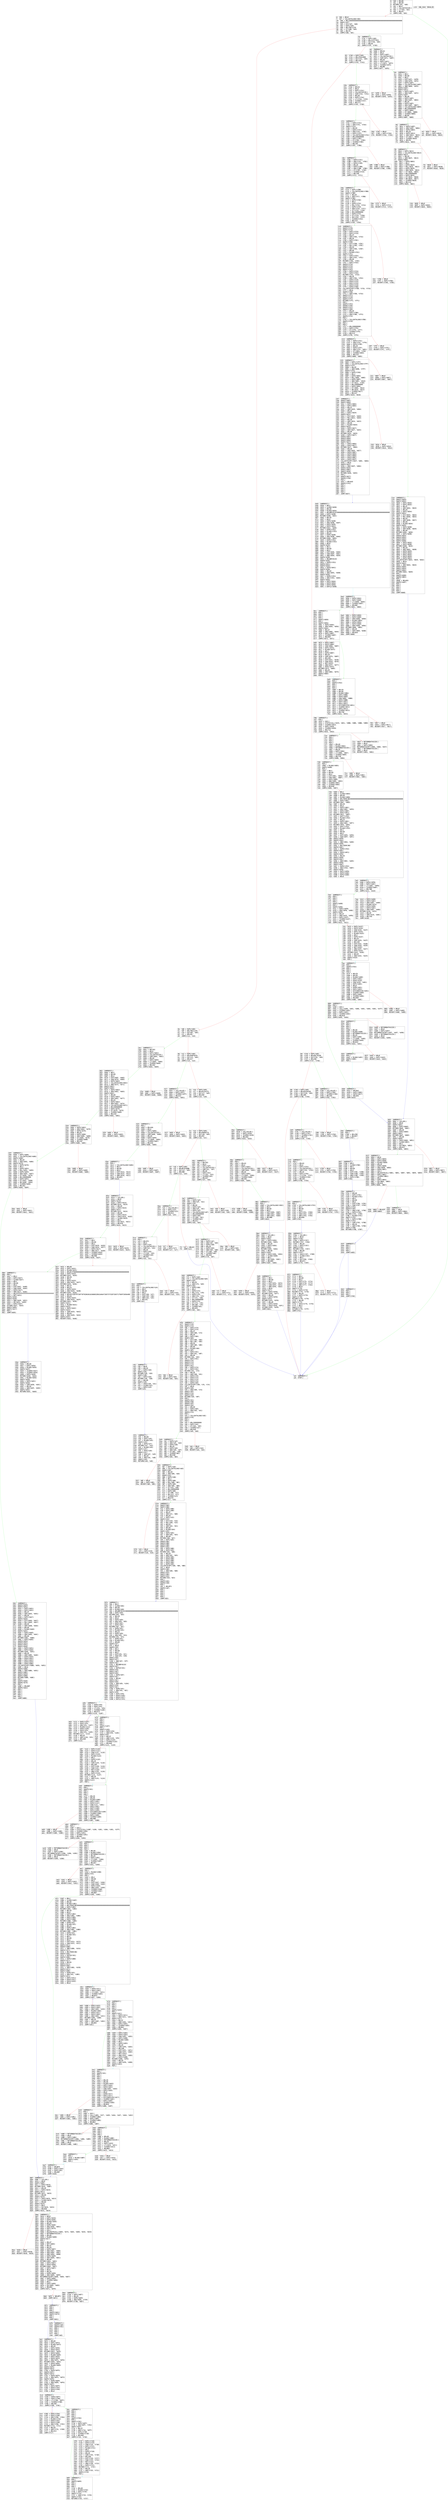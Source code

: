 digraph "graph.cfg.gv" {
	subgraph global {
		node [fontname=Courier fontsize=30.0 rank=same shape=box]
		block_0 [label="0: %00 = #0x80\l2: %01 = #0x40\l4: MSTORE(%01, %00)\l5: %02 = #0x4\l7: %03 = CALLDATASIZE()\l8: %04 = LT(%03, %02)\l9: %05 = #0xA3\lc: JUMPI(%05, %04)\l"]
		block_d [label="d: %06 = #0x0\lf: %07 = CALLDATALOAD(%06)\l10: %08 = #0x100000000000000000000000000000000000000000000000000000000\l2e: SWAP1(%07)\l2f: %09 = DIV(%07, %08)\l30: %0A = DUP1(%09)\l31: %0B = #0x78E111F6\l36: %0C = GT(%0B, %09)\l37: %0D = #0x76\l3a: JUMPI(%0D, %0C)\l"]
		block_3b [label="3b: %0E = DUP1(%09)\l3c: %0F = #0x78E111F6\l41: %10 = EQ(%0F, %09)\l42: %11 = #0x2EC\l45: JUMPI(%11, %10)\l"]
		block_46 [label="46: %12 = DUP1(%09)\l47: %13 = #0x948F5076\l4c: %14 = EQ(%13, %09)\l4d: %15 = #0x417\l50: JUMPI(%15, %14)\l"]
		block_51 [label="51: %16 = DUP1(%09)\l52: %17 = #0x9C52A7F1\l57: %18 = EQ(%17, %09)\l58: %19 = #0x45E\l5b: JUMPI(%19, %18)\l"]
		block_5c [label="5c: %1A = DUP1(%09)\l5d: %1B = #0xA90E8731\l62: %1C = EQ(%1B, %09)\l63: %1D = #0x491\l66: JUMPI(%1D, %1C)\l"]
		block_67 [label="67: %1E = DUP1(%09)\l68: %1F = #0xBF353DBB\l6d: %20 = EQ(%1F, %09)\l6e: %21 = #0x5BE\l71: JUMPI(%21, %20)\l"]
		block_72 [label="72: %22 = #0xA3\l75: JUMP(%22)\l"]
		block_76 [label="76: JUMPDEST()\l77: %73C = DUP1(%09)\l78: %73D = #0x1CFF79CD\l7d: %73E = EQ(%73D, %09)\l7e: %73F = #0xA5\l81: JUMPI(%73F, %73E)\l"]
		block_82 [label="82: %740 = DUP1(%09)\l83: %741 = #0x1F6A1EB9\l88: %742 = EQ(%741, %09)\l89: %743 = #0x15B\l8c: JUMPI(%743, %742)\l"]
		block_8d [label="8d: %744 = DUP1(%09)\l8e: %745 = #0x60C7D295\l93: %746 = EQ(%745, %09)\l94: %747 = #0x288\l97: JUMPI(%747, %746)\l"]
		block_98 [label="98: %748 = DUP1(%09)\l99: %749 = #0x65FAE35E\l9e: %74A = EQ(%749, %09)\l9f: %74B = #0x2B9\la2: JUMPI(%74B, %74A)\l"]
		block_a3 [label="a3: JUMPDEST()\la4: STOP()\l"]
		block_a5 [label="a5: JUMPDEST()\la6: %AEE = #0xA3\la9: %AEF = #0x4\lab: %AF0 = DUP1(%AEF)\lac: %AF1 = CALLDATASIZE()\lad: %AF2 = SUB(%AF1, %AEF)\lae: %AF3 = #0x40\lb0: %AF4 = DUP2(%AF2)\lb1: %AF5 = LT(%AF2, %AF3)\lb2: %AF6 = ISZERO(%AF5)\lb3: %AF7 = #0xBB\lb6: JUMPI(%AF7, %AF6)\l"]
		block_b7 [label="b7: %AF8 = #0x0\lb9: %AF9 = DUP1(%AF8)\lba: REVERT(%AF8, %AF8)\l"]
		block_bb [label="bb: JUMPDEST()\lbc: %AFA = #0x1\lbe: %AFB = #0xA0\lc0: %AFC = #0x2\lc2: %AFD = EXP(%AFC, %AFB)\lc3: %AFE = SUB(%AFD, %AFA)\lc4: %AFF = DUP3(%AEF)\lc5: %B00 = CALLDATALOAD(%AEF)\lc6: %B01 = AND(%B00, %AFE)\lc7: SWAP2(%AEF)\lc8: SWAP1(%AF2)\lc9: %B02 = DUP2(%AEF)\lca: %B03 = ADD(%AEF, %AF2)\lcb: SWAP1(%AEF)\lcc: %B04 = #0x40\lce: %B05 = DUP2(%AEF)\lcf: %B06 = ADD(%AEF, %B04)\ld0: %B07 = #0x20\ld2: %B08 = DUP3(%AEF)\ld3: %B09 = ADD(%AEF, %B07)\ld4: %B0A = CALLDATALOAD(%B09)\ld5: %B0B = #0x100000000\ldb: %B0C = DUP2(%B0A)\ldc: %B0D = GT(%B0A, %B0B)\ldd: %B0E = ISZERO(%B0D)\lde: %B0F = #0xE6\le1: JUMPI(%B0F, %B0E)\l"]
		block_e2 [label="e2: %B10 = #0x0\le4: %B11 = DUP1(%B10)\le5: REVERT(%B10, %B10)\l"]
		block_e6 [label="e6: JUMPDEST()\le7: %B12 = DUP3(%AEF)\le8: %B13 = ADD(%AEF, %B0A)\le9: %B14 = DUP4(%B03)\lea: %B15 = #0x20\lec: %B16 = DUP3(%B13)\led: %B17 = ADD(%B13, %B15)\lee: %B18 = GT(%B17, %B03)\lef: %B19 = ISZERO(%B18)\lf0: %B1A = #0xF8\lf3: JUMPI(%B1A, %B19)\l"]
		block_f4 [label="f4: %B1B = #0x0\lf6: %B1C = DUP1(%B1B)\lf7: REVERT(%B1B, %B1B)\l"]
		block_f8 [label="f8: JUMPDEST()\lf9: %B1D = DUP1(%B13)\lfa: %B1E = CALLDATALOAD(%B13)\lfb: SWAP1(%B13)\lfc: %B1F = #0x20\lfe: %B20 = ADD(%B1F, %B13)\lff: SWAP2(%B06)\l100: %B21 = DUP5(%B03)\l101: %B22 = #0x1\l103: %B23 = DUP4(%B1E)\l104: %B24 = MUL(%B1E, %B22)\l105: %B25 = DUP5(%B20)\l106: %B26 = ADD(%B20, %B24)\l107: %B27 = GT(%B26, %B03)\l108: %B28 = #0x100000000\l10e: %B29 = DUP4(%B1E)\l10f: %B2A = GT(%B1E, %B28)\l110: %B2B = OR(%B2A, %B27)\l111: %B2C = ISZERO(%B2B)\l112: %B2D = #0x11A\l115: JUMPI(%B2D, %B2C)\l"]
		block_116 [label="116: %B2E = #0x0\l118: %B2F = DUP1(%B2E)\l119: REVERT(%B2E, %B2E)\l"]
		block_11a [label="11a: JUMPDEST()\l11b: SWAP2(%B20)\l11c: SWAP1(%B1E)\l11d: %B30 = DUP1(%B1E)\l11e: %B31 = DUP1(%B1E)\l11f: %B32 = #0x1F\l121: %B33 = ADD(%B32, %B1E)\l122: %B34 = #0x20\l124: %B35 = DUP1(%B34)\l125: SWAP2(%B33)\l126: %B36 = DIV(%B33, %B34)\l127: %B37 = MUL(%B36, %B34)\l128: %B38 = #0x20\l12a: %B39 = ADD(%B38, %B37)\l12b: %B3A = #0x40\l12d: %B3B = MLOAD(%B3A)\l12e: SWAP1(%B39)\l12f: %B3C = DUP2(%B3B)\l130: %B3D = ADD(%B3B, %B39)\l131: %B3E = #0x40\l133: MSTORE(%B3E, %B3D)\l134: %B3F = DUP1(%B3B)\l135: SWAP4(%B20)\l136: SWAP3(%B1E)\l137: SWAP2(%B1E)\l138: SWAP1(%B3B)\l139: %B40 = DUP2(%B1E)\l13a: %B41 = DUP2(%B3B)\l13b: MSTORE(%B3B, %B1E)\l13c: %B42 = #0x20\l13e: %B43 = ADD(%B42, %B3B)\l13f: %B44 = DUP4(%B20)\l140: %B45 = DUP4(%B1E)\l141: %B46 = DUP1(%B1E)\l142: %B47 = DUP3(%B20)\l143: %B48 = DUP5(%B43)\l144: CALLDATACOPY(%B43, %B20, %B1E)\l145: %B49 = #0x0\l147: SWAP3(%B43)\l148: %B4A = ADD(%B43, %B1E)\l149: SWAP2(%B49)\l14a: SWAP1(%B20)\l14b: SWAP2(%B4A)\l14c: MSTORE(%B4A, %B49)\l14d: POP()\l14e: SWAP3(%B3B)\l14f: SWAP6(%B03)\l150: POP()\l151: %B4B = #0x603\l154: SWAP5(%AEF)\l155: POP()\l156: POP()\l157: POP()\l158: POP()\l159: POP()\l15a: JUMP(%B4B)\l"]
		block_15b [label="15b: JUMPDEST()\l15c: %7A0 = #0xA3\l15f: %7A1 = #0x4\l161: %7A2 = DUP1(%7A1)\l162: %7A3 = CALLDATASIZE()\l163: %7A4 = SUB(%7A3, %7A1)\l164: %7A5 = #0x40\l166: %7A6 = DUP2(%7A4)\l167: %7A7 = LT(%7A4, %7A5)\l168: %7A8 = ISZERO(%7A7)\l169: %7A9 = #0x171\l16c: JUMPI(%7A9, %7A8)\l"]
		block_16d [label="16d: %7AA = #0x0\l16f: %7AB = DUP1(%7AA)\l170: REVERT(%7AA, %7AA)\l"]
		block_171 [label="171: JUMPDEST()\l172: %7AC = DUP2(%7A1)\l173: %7AD = ADD(%7A1, %7A4)\l174: SWAP1(%7A1)\l175: %7AE = #0x20\l177: %7AF = DUP2(%7A1)\l178: %7B0 = ADD(%7A1, %7AE)\l179: %7B1 = DUP2(%7A1)\l17a: %7B2 = CALLDATALOAD(%7A1)\l17b: %7B3 = #0x100000000\l181: %7B4 = DUP2(%7B2)\l182: %7B5 = GT(%7B2, %7B3)\l183: %7B6 = ISZERO(%7B5)\l184: %7B7 = #0x18C\l187: JUMPI(%7B7, %7B6)\l"]
		block_188 [label="188: %7B8 = #0x0\l18a: %7B9 = DUP1(%7B8)\l18b: REVERT(%7B8, %7B8)\l"]
		block_18c [label="18c: JUMPDEST()\l18d: %7BA = DUP3(%7A1)\l18e: %7BB = ADD(%7A1, %7B2)\l18f: %7BC = DUP4(%7AD)\l190: %7BD = #0x20\l192: %7BE = DUP3(%7BB)\l193: %7BF = ADD(%7BB, %7BD)\l194: %7C0 = GT(%7BF, %7AD)\l195: %7C1 = ISZERO(%7C0)\l196: %7C2 = #0x19E\l199: JUMPI(%7C2, %7C1)\l"]
		block_19a [label="19a: %7C3 = #0x0\l19c: %7C4 = DUP1(%7C3)\l19d: REVERT(%7C3, %7C3)\l"]
		block_19e [label="19e: JUMPDEST()\l19f: %7C5 = DUP1(%7BB)\l1a0: %7C6 = CALLDATALOAD(%7BB)\l1a1: SWAP1(%7BB)\l1a2: %7C7 = #0x20\l1a4: %7C8 = ADD(%7C7, %7BB)\l1a5: SWAP2(%7B0)\l1a6: %7C9 = DUP5(%7AD)\l1a7: %7CA = #0x1\l1a9: %7CB = DUP4(%7C6)\l1aa: %7CC = MUL(%7C6, %7CA)\l1ab: %7CD = DUP5(%7C8)\l1ac: %7CE = ADD(%7C8, %7CC)\l1ad: %7CF = GT(%7CE, %7AD)\l1ae: %7D0 = #0x100000000\l1b4: %7D1 = DUP4(%7C6)\l1b5: %7D2 = GT(%7C6, %7D0)\l1b6: %7D3 = OR(%7D2, %7CF)\l1b7: %7D4 = ISZERO(%7D3)\l1b8: %7D5 = #0x1C0\l1bb: JUMPI(%7D5, %7D4)\l"]
		block_1bc [label="1bc: %7D6 = #0x0\l1be: %7D7 = DUP1(%7D6)\l1bf: REVERT(%7D6, %7D6)\l"]
		block_1c0 [label="1c0: JUMPDEST()\l1c1: SWAP2(%7C8)\l1c2: SWAP1(%7C6)\l1c3: %7D8 = DUP1(%7C6)\l1c4: %7D9 = DUP1(%7C6)\l1c5: %7DA = #0x1F\l1c7: %7DB = ADD(%7DA, %7C6)\l1c8: %7DC = #0x20\l1ca: %7DD = DUP1(%7DC)\l1cb: SWAP2(%7DB)\l1cc: %7DE = DIV(%7DB, %7DC)\l1cd: %7DF = MUL(%7DE, %7DC)\l1ce: %7E0 = #0x20\l1d0: %7E1 = ADD(%7E0, %7DF)\l1d1: %7E2 = #0x40\l1d3: %7E3 = MLOAD(%7E2)\l1d4: SWAP1(%7E1)\l1d5: %7E4 = DUP2(%7E3)\l1d6: %7E5 = ADD(%7E3, %7E1)\l1d7: %7E6 = #0x40\l1d9: MSTORE(%7E6, %7E5)\l1da: %7E7 = DUP1(%7E3)\l1db: SWAP4(%7C8)\l1dc: SWAP3(%7C6)\l1dd: SWAP2(%7C6)\l1de: SWAP1(%7E3)\l1df: %7E8 = DUP2(%7C6)\l1e0: %7E9 = DUP2(%7E3)\l1e1: MSTORE(%7E3, %7C6)\l1e2: %7EA = #0x20\l1e4: %7EB = ADD(%7EA, %7E3)\l1e5: %7EC = DUP4(%7C8)\l1e6: %7ED = DUP4(%7C6)\l1e7: %7EE = DUP1(%7C6)\l1e8: %7EF = DUP3(%7C8)\l1e9: %7F0 = DUP5(%7EB)\l1ea: CALLDATACOPY(%7EB, %7C8, %7C6)\l1eb: %7F1 = #0x0\l1ed: SWAP3(%7EB)\l1ee: %7F2 = ADD(%7EB, %7C6)\l1ef: SWAP2(%7F1)\l1f0: SWAP1(%7C8)\l1f1: SWAP2(%7F2)\l1f2: MSTORE(%7F2, %7F1)\l1f3: POP()\l1f4: SWAP3(%7E3)\l1f5: SWAP6(%7AD)\l1f6: SWAP5(%7A1)\l1f7: SWAP4(%7B0)\l1f8: %7F3 = #0x20\l1fa: %7F4 = DUP2(%7B0)\l1fb: %7F5 = ADD(%7B0, %7F3)\l1fc: SWAP4(%7C6)\l1fd: POP()\l1fe: %7F6 = CALLDATALOAD(%7B0)\l1ff: SWAP2(%7C8)\l200: POP()\l201: POP()\l202: %7F7 = #0x100000000\l208: %7F8 = DUP2(%7F6)\l209: %7F9 = GT(%7F6, %7F7)\l20a: %7FA = ISZERO(%7F9)\l20b: %7FB = #0x213\l20e: JUMPI(%7FB, %7FA)\l"]
		block_20f [label="20f: %7FC = #0x0\l211: %7FD = DUP1(%7FC)\l212: REVERT(%7FC, %7FC)\l"]
		block_213 [label="213: JUMPDEST()\l214: %7FE = DUP3(%7A1)\l215: %7FF = ADD(%7A1, %7F6)\l216: %800 = DUP4(%7AD)\l217: %801 = #0x20\l219: %802 = DUP3(%7FF)\l21a: %803 = ADD(%7FF, %801)\l21b: %804 = GT(%803, %7AD)\l21c: %805 = ISZERO(%804)\l21d: %806 = #0x225\l220: JUMPI(%806, %805)\l"]
		block_221 [label="221: %807 = #0x0\l223: %808 = DUP1(%807)\l224: REVERT(%807, %807)\l"]
		block_225 [label="225: JUMPDEST()\l226: %809 = DUP1(%7FF)\l227: %80A = CALLDATALOAD(%7FF)\l228: SWAP1(%7FF)\l229: %80B = #0x20\l22b: %80C = ADD(%80B, %7FF)\l22c: SWAP2(%7F5)\l22d: %80D = DUP5(%7AD)\l22e: %80E = #0x1\l230: %80F = DUP4(%80A)\l231: %810 = MUL(%80A, %80E)\l232: %811 = DUP5(%80C)\l233: %812 = ADD(%80C, %810)\l234: %813 = GT(%812, %7AD)\l235: %814 = #0x100000000\l23b: %815 = DUP4(%80A)\l23c: %816 = GT(%80A, %814)\l23d: %817 = OR(%816, %813)\l23e: %818 = ISZERO(%817)\l23f: %819 = #0x247\l242: JUMPI(%819, %818)\l"]
		block_243 [label="243: %81A = #0x0\l245: %81B = DUP1(%81A)\l246: REVERT(%81A, %81A)\l"]
		block_247 [label="247: JUMPDEST()\l248: SWAP2(%80C)\l249: SWAP1(%80A)\l24a: %81C = DUP1(%80A)\l24b: %81D = DUP1(%80A)\l24c: %81E = #0x1F\l24e: %81F = ADD(%81E, %80A)\l24f: %820 = #0x20\l251: %821 = DUP1(%820)\l252: SWAP2(%81F)\l253: %822 = DIV(%81F, %820)\l254: %823 = MUL(%822, %820)\l255: %824 = #0x20\l257: %825 = ADD(%824, %823)\l258: %826 = #0x40\l25a: %827 = MLOAD(%826)\l25b: SWAP1(%825)\l25c: %828 = DUP2(%827)\l25d: %829 = ADD(%827, %825)\l25e: %82A = #0x40\l260: MSTORE(%82A, %829)\l261: %82B = DUP1(%827)\l262: SWAP4(%80C)\l263: SWAP3(%80A)\l264: SWAP2(%80A)\l265: SWAP1(%827)\l266: %82C = DUP2(%80A)\l267: %82D = DUP2(%827)\l268: MSTORE(%827, %80A)\l269: %82E = #0x20\l26b: %82F = ADD(%82E, %827)\l26c: %830 = DUP4(%80C)\l26d: %831 = DUP4(%80A)\l26e: %832 = DUP1(%80A)\l26f: %833 = DUP3(%80C)\l270: %834 = DUP5(%82F)\l271: CALLDATACOPY(%82F, %80C, %80A)\l272: %835 = #0x0\l274: SWAP3(%82F)\l275: %836 = ADD(%82F, %80A)\l276: SWAP2(%835)\l277: SWAP1(%80C)\l278: SWAP2(%836)\l279: MSTORE(%836, %835)\l27a: POP()\l27b: SWAP3(%827)\l27c: SWAP6(%7AD)\l27d: POP()\l27e: %837 = #0x645\l281: SWAP5(%7A1)\l282: POP()\l283: POP()\l284: POP()\l285: POP()\l286: POP()\l287: JUMP(%837)\l"]
		block_288 [label="288: JUMPDEST()\l289: %780 = CALLVALUE()\l28a: %781 = DUP1(%780)\l28b: %782 = ISZERO(%780)\l28c: %783 = #0x294\l28f: JUMPI(%783, %782)\l"]
		block_290 [label="290: %784 = #0x0\l292: %785 = DUP1(%784)\l293: REVERT(%784, %784)\l"]
		block_294 [label="294: JUMPDEST()\l295: POP()\l296: %786 = #0x29D\l299: %787 = #0x847\l29c: JUMP(%787)\l"]
		block_29d [label="29d: JUMPDEST()\l29e: %791 = #0x40\l2a0: %792 = DUP1(%791)\l2a1: %793 = MLOAD(%791)\l2a2: %794 = #0x1\l2a4: %795 = #0xA0\l2a6: %796 = #0x2\l2a8: %797 = EXP(%796, %795)\l2a9: %798 = SUB(%797, %794)\l2aa: SWAP1(%793)\l2ab: SWAP3(%78F)\l2ac: %799 = AND(%78F, %798)\l2ad: %79A = DUP3(%793)\l2ae: MSTORE(%793, %799)\l2af: %79B = MLOAD(%791)\l2b0: SWAP1(%793)\l2b1: %79C = DUP2(%79B)\l2b2: SWAP1(%793)\l2b3: %79D = SUB(%793, %79B)\l2b4: %79E = #0x20\l2b6: %79F = ADD(%79E, %79D)\l2b7: SWAP1(%79B)\l2b8: RETURN(%79B, %79F)\l"]
		block_2b9 [label="2b9: JUMPDEST()\l2ba: %74C = CALLVALUE()\l2bb: %74D = DUP1(%74C)\l2bc: %74E = ISZERO(%74C)\l2bd: %74F = #0x2C5\l2c0: JUMPI(%74F, %74E)\l"]
		block_2c1 [label="2c1: %750 = #0x0\l2c3: %751 = DUP1(%750)\l2c4: REVERT(%750, %750)\l"]
		block_2c5 [label="2c5: JUMPDEST()\l2c6: POP()\l2c7: %752 = #0xA3\l2ca: %753 = #0x4\l2cc: %754 = DUP1(%753)\l2cd: %755 = CALLDATASIZE()\l2ce: %756 = SUB(%755, %753)\l2cf: %757 = #0x20\l2d1: %758 = DUP2(%756)\l2d2: %759 = LT(%756, %757)\l2d3: %75A = ISZERO(%759)\l2d4: %75B = #0x2DC\l2d7: JUMPI(%75B, %75A)\l"]
		block_2d8 [label="2d8: %75C = #0x0\l2da: %75D = DUP1(%75C)\l2db: REVERT(%75C, %75C)\l"]
		block_2dc [label="2dc: JUMPDEST()\l2dd: POP()\l2de: %75E = CALLDATALOAD(%753)\l2df: %75F = #0x1\l2e1: %760 = #0xA0\l2e3: %761 = #0x2\l2e5: %762 = EXP(%761, %760)\l2e6: %763 = SUB(%762, %75F)\l2e7: %764 = AND(%763, %75E)\l2e8: %765 = #0x856\l2eb: JUMP(%765)\l"]
		block_2ec [label="2ec: JUMPDEST()\l2ed: %661 = #0x3A2\l2f0: %662 = #0x4\l2f2: %663 = DUP1(%662)\l2f3: %664 = CALLDATASIZE()\l2f4: %665 = SUB(%664, %662)\l2f5: %666 = #0x40\l2f7: %667 = DUP2(%665)\l2f8: %668 = LT(%665, %666)\l2f9: %669 = ISZERO(%668)\l2fa: %66A = #0x302\l2fd: JUMPI(%66A, %669)\l"]
		block_2fe [label="2fe: %66B = #0x0\l300: %66C = DUP1(%66B)\l301: REVERT(%66B, %66B)\l"]
		block_302 [label="302: JUMPDEST()\l303: %66D = #0x1\l305: %66E = #0xA0\l307: %66F = #0x2\l309: %670 = EXP(%66F, %66E)\l30a: %671 = SUB(%670, %66D)\l30b: %672 = DUP3(%662)\l30c: %673 = CALLDATALOAD(%662)\l30d: %674 = AND(%673, %671)\l30e: SWAP2(%662)\l30f: SWAP1(%665)\l310: %675 = DUP2(%662)\l311: %676 = ADD(%662, %665)\l312: SWAP1(%662)\l313: %677 = #0x40\l315: %678 = DUP2(%662)\l316: %679 = ADD(%662, %677)\l317: %67A = #0x20\l319: %67B = DUP3(%662)\l31a: %67C = ADD(%662, %67A)\l31b: %67D = CALLDATALOAD(%67C)\l31c: %67E = #0x100000000\l322: %67F = DUP2(%67D)\l323: %680 = GT(%67D, %67E)\l324: %681 = ISZERO(%680)\l325: %682 = #0x32D\l328: JUMPI(%682, %681)\l"]
		block_329 [label="329: %683 = #0x0\l32b: %684 = DUP1(%683)\l32c: REVERT(%683, %683)\l"]
		block_32d [label="32d: JUMPDEST()\l32e: %685 = DUP3(%662)\l32f: %686 = ADD(%662, %67D)\l330: %687 = DUP4(%676)\l331: %688 = #0x20\l333: %689 = DUP3(%686)\l334: %68A = ADD(%686, %688)\l335: %68B = GT(%68A, %676)\l336: %68C = ISZERO(%68B)\l337: %68D = #0x33F\l33a: JUMPI(%68D, %68C)\l"]
		block_33b [label="33b: %68E = #0x0\l33d: %68F = DUP1(%68E)\l33e: REVERT(%68E, %68E)\l"]
		block_33f [label="33f: JUMPDEST()\l340: %690 = DUP1(%686)\l341: %691 = CALLDATALOAD(%686)\l342: SWAP1(%686)\l343: %692 = #0x20\l345: %693 = ADD(%692, %686)\l346: SWAP2(%679)\l347: %694 = DUP5(%676)\l348: %695 = #0x1\l34a: %696 = DUP4(%691)\l34b: %697 = MUL(%691, %695)\l34c: %698 = DUP5(%693)\l34d: %699 = ADD(%693, %697)\l34e: %69A = GT(%699, %676)\l34f: %69B = #0x100000000\l355: %69C = DUP4(%691)\l356: %69D = GT(%691, %69B)\l357: %69E = OR(%69D, %69A)\l358: %69F = ISZERO(%69E)\l359: %6A0 = #0x361\l35c: JUMPI(%6A0, %69F)\l"]
		block_35d [label="35d: %6A1 = #0x0\l35f: %6A2 = DUP1(%6A1)\l360: REVERT(%6A1, %6A1)\l"]
		block_361 [label="361: JUMPDEST()\l362: SWAP2(%693)\l363: SWAP1(%691)\l364: %6A3 = DUP1(%691)\l365: %6A4 = DUP1(%691)\l366: %6A5 = #0x1F\l368: %6A6 = ADD(%6A5, %691)\l369: %6A7 = #0x20\l36b: %6A8 = DUP1(%6A7)\l36c: SWAP2(%6A6)\l36d: %6A9 = DIV(%6A6, %6A7)\l36e: %6AA = MUL(%6A9, %6A7)\l36f: %6AB = #0x20\l371: %6AC = ADD(%6AB, %6AA)\l372: %6AD = #0x40\l374: %6AE = MLOAD(%6AD)\l375: SWAP1(%6AC)\l376: %6AF = DUP2(%6AE)\l377: %6B0 = ADD(%6AE, %6AC)\l378: %6B1 = #0x40\l37a: MSTORE(%6B1, %6B0)\l37b: %6B2 = DUP1(%6AE)\l37c: SWAP4(%693)\l37d: SWAP3(%691)\l37e: SWAP2(%691)\l37f: SWAP1(%6AE)\l380: %6B3 = DUP2(%691)\l381: %6B4 = DUP2(%6AE)\l382: MSTORE(%6AE, %691)\l383: %6B5 = #0x20\l385: %6B6 = ADD(%6B5, %6AE)\l386: %6B7 = DUP4(%693)\l387: %6B8 = DUP4(%691)\l388: %6B9 = DUP1(%691)\l389: %6BA = DUP3(%693)\l38a: %6BB = DUP5(%6B6)\l38b: CALLDATACOPY(%6B6, %693, %691)\l38c: %6BC = #0x0\l38e: SWAP3(%6B6)\l38f: %6BD = ADD(%6B6, %691)\l390: SWAP2(%6BC)\l391: SWAP1(%693)\l392: SWAP2(%6BD)\l393: MSTORE(%6BD, %6BC)\l394: POP()\l395: SWAP3(%6AE)\l396: SWAP6(%676)\l397: POP()\l398: %6BE = #0x88F\l39b: SWAP5(%662)\l39c: POP()\l39d: POP()\l39e: POP()\l39f: POP()\l3a0: POP()\l3a1: JUMP(%6BE)\l"]
		block_3a2 [label="3a2: JUMPDEST()\l3a3: %6F3 = #0x40\l3a5: %6F4 = DUP1(%6F3)\l3a6: %6F5 = MLOAD(%6F3)\l3a7: %6F6 = #0x20\l3a9: %6F7 = DUP1(%6F6)\l3aa: %6F8 = DUP3(%6F5)\l3ab: MSTORE(%6F5, %6F6)\l3ac: %6F9 = DUP4(%6D9)\l3ad: %6FA = MLOAD(%6D9)\l3ae: %6FB = DUP2(%6F6)\l3af: %6FC = DUP4(%6F5)\l3b0: %6FD = ADD(%6F5, %6F6)\l3b1: MSTORE(%6FD, %6FA)\l3b2: %6FE = DUP4(%6D9)\l3b3: %6FF = MLOAD(%6D9)\l3b4: SWAP2(%6F5)\l3b5: SWAP3(%6F3)\l3b6: %700 = DUP4(%6F5)\l3b7: SWAP3(%6FF)\l3b8: SWAP1(%6F3)\l3b9: %701 = DUP4(%6F5)\l3ba: %702 = ADD(%6F5, %6F3)\l3bb: SWAP2(%6F6)\l3bc: %703 = DUP6(%6D9)\l3bd: %704 = ADD(%6D9, %6F6)\l3be: SWAP1(%6FF)\l3bf: %705 = DUP1(%6FF)\l3c0: %706 = DUP4(%702)\l3c1: %707 = DUP4(%704)\l3c2: %708 = #0x0\l"]
		block_3c4 [label="3c4: JUMPDEST()\l3c5: %709 = DUP4(%6FF)\l3c6: %70A = DUP2(%708)\l3c7: %70B = LT(%708, %6FF)\l3c8: %70C = ISZERO(%70B)\l3c9: %70D = #0x3DC\l3cc: JUMPI(%70D, %70C)\l"]
		block_3cd [label="3cd: %70E = DUP2(%704)\l3ce: %70F = DUP2(%708)\l3cf: %710 = ADD(%708, %704)\l3d0: %711 = MLOAD(%710)\l3d1: %712 = DUP4(%702)\l3d2: %713 = DUP3(%708)\l3d3: %714 = ADD(%708, %702)\l3d4: MSTORE(%714, %711)\l3d5: %715 = #0x20\l3d7: %716 = ADD(%715, %708)\l3d8: %717 = #0x3C4\l3db: JUMP(%717)\l"]
		block_3dc [label="3dc: JUMPDEST()\l3dd: POP()\l3de: POP()\l3df: POP()\l3e0: POP()\l3e1: SWAP1(%704)\l3e2: POP()\l3e3: SWAP1(%702)\l3e4: %718 = DUP2(%6FF)\l3e5: %719 = ADD(%6FF, %702)\l3e6: SWAP1(%6FF)\l3e7: %71A = #0x1F\l3e9: %71B = AND(%71A, %6FF)\l3ea: %71C = DUP1(%71B)\l3eb: %71D = ISZERO(%71B)\l3ec: %71E = #0x409\l3ef: JUMPI(%71E, %71D)\l"]
		block_3f0 [label="3f0: %71F = DUP1(%71B)\l3f1: %720 = DUP3(%719)\l3f2: %721 = SUB(%719, %71B)\l3f3: %722 = DUP1(%721)\l3f4: %723 = MLOAD(%721)\l3f5: %724 = #0x1\l3f7: %725 = DUP4(%71B)\l3f8: %726 = #0x20\l3fa: %727 = SUB(%726, %71B)\l3fb: %728 = #0x100\l3fe: %729 = EXP(%728, %727)\l3ff: %72A = SUB(%729, %724)\l400: %72B = NOT(%72A)\l401: %72C = AND(%72B, %723)\l402: %72D = DUP2(%721)\l403: MSTORE(%721, %72C)\l404: %72E = #0x20\l406: %72F = ADD(%72E, %721)\l407: SWAP2(%719)\l408: POP()\l"]
		block_409 [label="409: JUMPDEST()\l40a: POP()\l40b: SWAP3(%6D9)\l40c: POP()\l40d: POP()\l40e: POP()\l40f: %734 = #0x40\l411: %735 = MLOAD(%734)\l412: %736 = DUP1(%735)\l413: SWAP2(%719)\l414: %737 = SUB(%719, %735)\l415: SWAP1(%735)\l416: RETURN(%735, %737)\l"]
		block_417 [label="417: JUMPDEST()\l418: %5FF = CALLVALUE()\l419: %600 = DUP1(%5FF)\l41a: %601 = ISZERO(%5FF)\l41b: %602 = #0x423\l41e: JUMPI(%602, %601)\l"]
		block_41f [label="41f: %603 = #0x0\l421: %604 = DUP1(%603)\l422: REVERT(%603, %603)\l"]
		block_423 [label="423: JUMPDEST()\l424: POP()\l425: %605 = #0x44A\l428: %606 = #0x4\l42a: %607 = DUP1(%606)\l42b: %608 = CALLDATASIZE()\l42c: %609 = SUB(%608, %606)\l42d: %60A = #0x20\l42f: %60B = DUP2(%609)\l430: %60C = LT(%609, %60A)\l431: %60D = ISZERO(%60C)\l432: %60E = #0x43A\l435: JUMPI(%60E, %60D)\l"]
		block_436 [label="436: %60F = #0x0\l438: %610 = DUP1(%60F)\l439: REVERT(%60F, %60F)\l"]
		block_43a [label="43a: JUMPDEST()\l43b: POP()\l43c: %611 = CALLDATALOAD(%606)\l43d: %612 = #0x1\l43f: %613 = #0xA0\l441: %614 = #0x2\l443: %615 = EXP(%614, %613)\l444: %616 = SUB(%615, %612)\l445: %617 = AND(%616, %611)\l446: %618 = #0x8FA\l449: JUMP(%618)\l"]
		block_44a [label="44a: JUMPDEST()\l44b: %656 = #0x40\l44d: %657 = DUP1(%656)\l44e: %658 = MLOAD(%656)\l44f: SWAP2(%647)\l450: %659 = ISZERO(%647)\l451: %65A = ISZERO(%659)\l452: %65B = DUP3(%658)\l453: MSTORE(%658, %65A)\l454: %65C = MLOAD(%656)\l455: SWAP1(%658)\l456: %65D = DUP2(%65C)\l457: SWAP1(%658)\l458: %65E = SUB(%658, %65C)\l459: %65F = #0x20\l45b: %660 = ADD(%65F, %65E)\l45c: SWAP1(%65C)\l45d: RETURN(%65C, %660)\l"]
		block_45e [label="45e: JUMPDEST()\l45f: %5CB = CALLVALUE()\l460: %5CC = DUP1(%5CB)\l461: %5CD = ISZERO(%5CB)\l462: %5CE = #0x46A\l465: JUMPI(%5CE, %5CD)\l"]
		block_466 [label="466: %5CF = #0x0\l468: %5D0 = DUP1(%5CF)\l469: REVERT(%5CF, %5CF)\l"]
		block_46a [label="46a: JUMPDEST()\l46b: POP()\l46c: %5D1 = #0xA3\l46f: %5D2 = #0x4\l471: %5D3 = DUP1(%5D2)\l472: %5D4 = CALLDATASIZE()\l473: %5D5 = SUB(%5D4, %5D2)\l474: %5D6 = #0x20\l476: %5D7 = DUP2(%5D5)\l477: %5D8 = LT(%5D5, %5D6)\l478: %5D9 = ISZERO(%5D8)\l479: %5DA = #0x481\l47c: JUMPI(%5DA, %5D9)\l"]
		block_47d [label="47d: %5DB = #0x0\l47f: %5DC = DUP1(%5DB)\l480: REVERT(%5DB, %5DB)\l"]
		block_481 [label="481: JUMPDEST()\l482: POP()\l483: %5DD = CALLDATALOAD(%5D2)\l484: %5DE = #0x1\l486: %5DF = #0xA0\l488: %5E0 = #0x2\l48a: %5E1 = EXP(%5E0, %5DF)\l48b: %5E2 = SUB(%5E1, %5DE)\l48c: %5E3 = AND(%5E2, %5DD)\l48d: %5E4 = #0x9BD\l490: JUMP(%5E4)\l"]
		block_491 [label="491: JUMPDEST()\l492: %4E = #0x3A2\l495: %4F = #0x4\l497: %50 = DUP1(%4F)\l498: %51 = CALLDATASIZE()\l499: %52 = SUB(%51, %4F)\l49a: %53 = #0x40\l49c: %54 = DUP2(%52)\l49d: %55 = LT(%52, %53)\l49e: %56 = ISZERO(%55)\l49f: %57 = #0x4A7\l4a2: JUMPI(%57, %56)\l"]
		block_4a3 [label="4a3: %58 = #0x0\l4a5: %59 = DUP1(%58)\l4a6: REVERT(%58, %58)\l"]
		block_4a7 [label="4a7: JUMPDEST()\l4a8: %5A = DUP2(%4F)\l4a9: %5B = ADD(%4F, %52)\l4aa: SWAP1(%4F)\l4ab: %5C = #0x20\l4ad: %5D = DUP2(%4F)\l4ae: %5E = ADD(%4F, %5C)\l4af: %5F = DUP2(%4F)\l4b0: %60 = CALLDATALOAD(%4F)\l4b1: %61 = #0x100000000\l4b7: %62 = DUP2(%60)\l4b8: %63 = GT(%60, %61)\l4b9: %64 = ISZERO(%63)\l4ba: %65 = #0x4C2\l4bd: JUMPI(%65, %64)\l"]
		block_4be [label="4be: %66 = #0x0\l4c0: %67 = DUP1(%66)\l4c1: REVERT(%66, %66)\l"]
		block_4c2 [label="4c2: JUMPDEST()\l4c3: %68 = DUP3(%4F)\l4c4: %69 = ADD(%4F, %60)\l4c5: %6A = DUP4(%5B)\l4c6: %6B = #0x20\l4c8: %6C = DUP3(%69)\l4c9: %6D = ADD(%69, %6B)\l4ca: %6E = GT(%6D, %5B)\l4cb: %6F = ISZERO(%6E)\l4cc: %70 = #0x4D4\l4cf: JUMPI(%70, %6F)\l"]
		block_4d0 [label="4d0: %71 = #0x0\l4d2: %72 = DUP1(%71)\l4d3: REVERT(%71, %71)\l"]
		block_4d4 [label="4d4: JUMPDEST()\l4d5: %73 = DUP1(%69)\l4d6: %74 = CALLDATALOAD(%69)\l4d7: SWAP1(%69)\l4d8: %75 = #0x20\l4da: %76 = ADD(%75, %69)\l4db: SWAP2(%5E)\l4dc: %77 = DUP5(%5B)\l4dd: %78 = #0x1\l4df: %79 = DUP4(%74)\l4e0: %7A = MUL(%74, %78)\l4e1: %7B = DUP5(%76)\l4e2: %7C = ADD(%76, %7A)\l4e3: %7D = GT(%7C, %5B)\l4e4: %7E = #0x100000000\l4ea: %7F = DUP4(%74)\l4eb: %80 = GT(%74, %7E)\l4ec: %81 = OR(%80, %7D)\l4ed: %82 = ISZERO(%81)\l4ee: %83 = #0x4F6\l4f1: JUMPI(%83, %82)\l"]
		block_4f2 [label="4f2: %84 = #0x0\l4f4: %85 = DUP1(%84)\l4f5: REVERT(%84, %84)\l"]
		block_4f6 [label="4f6: JUMPDEST()\l4f7: SWAP2(%76)\l4f8: SWAP1(%74)\l4f9: %86 = DUP1(%74)\l4fa: %87 = DUP1(%74)\l4fb: %88 = #0x1F\l4fd: %89 = ADD(%88, %74)\l4fe: %8A = #0x20\l500: %8B = DUP1(%8A)\l501: SWAP2(%89)\l502: %8C = DIV(%89, %8A)\l503: %8D = MUL(%8C, %8A)\l504: %8E = #0x20\l506: %8F = ADD(%8E, %8D)\l507: %90 = #0x40\l509: %91 = MLOAD(%90)\l50a: SWAP1(%8F)\l50b: %92 = DUP2(%91)\l50c: %93 = ADD(%91, %8F)\l50d: %94 = #0x40\l50f: MSTORE(%94, %93)\l510: %95 = DUP1(%91)\l511: SWAP4(%76)\l512: SWAP3(%74)\l513: SWAP2(%74)\l514: SWAP1(%91)\l515: %96 = DUP2(%74)\l516: %97 = DUP2(%91)\l517: MSTORE(%91, %74)\l518: %98 = #0x20\l51a: %99 = ADD(%98, %91)\l51b: %9A = DUP4(%76)\l51c: %9B = DUP4(%74)\l51d: %9C = DUP1(%74)\l51e: %9D = DUP3(%76)\l51f: %9E = DUP5(%99)\l520: CALLDATACOPY(%99, %76, %74)\l521: %9F = #0x0\l523: SWAP3(%99)\l524: %A0 = ADD(%99, %74)\l525: SWAP2(%9F)\l526: SWAP1(%76)\l527: SWAP2(%A0)\l528: MSTORE(%A0, %9F)\l529: POP()\l52a: SWAP3(%91)\l52b: SWAP6(%5B)\l52c: SWAP5(%4F)\l52d: SWAP4(%5E)\l52e: %A1 = #0x20\l530: %A2 = DUP2(%5E)\l531: %A3 = ADD(%5E, %A1)\l532: SWAP4(%74)\l533: POP()\l534: %A4 = CALLDATALOAD(%5E)\l535: SWAP2(%76)\l536: POP()\l537: POP()\l538: %A5 = #0x100000000\l53e: %A6 = DUP2(%A4)\l53f: %A7 = GT(%A4, %A5)\l540: %A8 = ISZERO(%A7)\l541: %A9 = #0x549\l544: JUMPI(%A9, %A8)\l"]
		block_545 [label="545: %AA = #0x0\l547: %AB = DUP1(%AA)\l548: REVERT(%AA, %AA)\l"]
		block_549 [label="549: JUMPDEST()\l54a: %AC = DUP3(%4F)\l54b: %AD = ADD(%4F, %A4)\l54c: %AE = DUP4(%5B)\l54d: %AF = #0x20\l54f: %B0 = DUP3(%AD)\l550: %B1 = ADD(%AD, %AF)\l551: %B2 = GT(%B1, %5B)\l552: %B3 = ISZERO(%B2)\l553: %B4 = #0x55B\l556: JUMPI(%B4, %B3)\l"]
		block_557 [label="557: %B5 = #0x0\l559: %B6 = DUP1(%B5)\l55a: REVERT(%B5, %B5)\l"]
		block_55b [label="55b: JUMPDEST()\l55c: %B7 = DUP1(%AD)\l55d: %B8 = CALLDATALOAD(%AD)\l55e: SWAP1(%AD)\l55f: %B9 = #0x20\l561: %BA = ADD(%B9, %AD)\l562: SWAP2(%A3)\l563: %BB = DUP5(%5B)\l564: %BC = #0x1\l566: %BD = DUP4(%B8)\l567: %BE = MUL(%B8, %BC)\l568: %BF = DUP5(%BA)\l569: %C0 = ADD(%BA, %BE)\l56a: %C1 = GT(%C0, %5B)\l56b: %C2 = #0x100000000\l571: %C3 = DUP4(%B8)\l572: %C4 = GT(%B8, %C2)\l573: %C5 = OR(%C4, %C1)\l574: %C6 = ISZERO(%C5)\l575: %C7 = #0x57D\l578: JUMPI(%C7, %C6)\l"]
		block_579 [label="579: %C8 = #0x0\l57b: %C9 = DUP1(%C8)\l57c: REVERT(%C8, %C8)\l"]
		block_57d [label="57d: JUMPDEST()\l57e: SWAP2(%BA)\l57f: SWAP1(%B8)\l580: %CA = DUP1(%B8)\l581: %CB = DUP1(%B8)\l582: %CC = #0x1F\l584: %CD = ADD(%CC, %B8)\l585: %CE = #0x20\l587: %CF = DUP1(%CE)\l588: SWAP2(%CD)\l589: %D0 = DIV(%CD, %CE)\l58a: %D1 = MUL(%D0, %CE)\l58b: %D2 = #0x20\l58d: %D3 = ADD(%D2, %D1)\l58e: %D4 = #0x40\l590: %D5 = MLOAD(%D4)\l591: SWAP1(%D3)\l592: %D6 = DUP2(%D5)\l593: %D7 = ADD(%D5, %D3)\l594: %D8 = #0x40\l596: MSTORE(%D8, %D7)\l597: %D9 = DUP1(%D5)\l598: SWAP4(%BA)\l599: SWAP3(%B8)\l59a: SWAP2(%B8)\l59b: SWAP1(%D5)\l59c: %DA = DUP2(%B8)\l59d: %DB = DUP2(%D5)\l59e: MSTORE(%D5, %B8)\l59f: %DC = #0x20\l5a1: %DD = ADD(%DC, %D5)\l5a2: %DE = DUP4(%BA)\l5a3: %DF = DUP4(%B8)\l5a4: %E0 = DUP1(%B8)\l5a5: %E1 = DUP3(%BA)\l5a6: %E2 = DUP5(%DD)\l5a7: CALLDATACOPY(%DD, %BA, %B8)\l5a8: %E3 = #0x0\l5aa: SWAP3(%DD)\l5ab: %E4 = ADD(%DD, %B8)\l5ac: SWAP2(%E3)\l5ad: SWAP1(%BA)\l5ae: SWAP2(%E4)\l5af: MSTORE(%E4, %E3)\l5b0: POP()\l5b1: SWAP3(%D5)\l5b2: SWAP6(%5B)\l5b3: POP()\l5b4: %E5 = #0x9F3\l5b7: SWAP5(%4F)\l5b8: POP()\l5b9: POP()\l5ba: POP()\l5bb: POP()\l5bc: POP()\l5bd: JUMP(%E5)\l"]
		block_5be [label="5be: JUMPDEST()\l5bf: %23 = CALLVALUE()\l5c0: %24 = DUP1(%23)\l5c1: %25 = ISZERO(%23)\l5c2: %26 = #0x5CA\l5c5: JUMPI(%26, %25)\l"]
		block_5c6 [label="5c6: %27 = #0x0\l5c8: %28 = DUP1(%27)\l5c9: REVERT(%27, %27)\l"]
		block_5ca [label="5ca: JUMPDEST()\l5cb: POP()\l5cc: %29 = #0x5F1\l5cf: %2A = #0x4\l5d1: %2B = DUP1(%2A)\l5d2: %2C = CALLDATASIZE()\l5d3: %2D = SUB(%2C, %2A)\l5d4: %2E = #0x20\l5d6: %2F = DUP2(%2D)\l5d7: %30 = LT(%2D, %2E)\l5d8: %31 = ISZERO(%30)\l5d9: %32 = #0x5E1\l5dc: JUMPI(%32, %31)\l"]
		block_5dd [label="5dd: %33 = #0x0\l5df: %34 = DUP1(%33)\l5e0: REVERT(%33, %33)\l"]
		block_5e1 [label="5e1: JUMPDEST()\l5e2: POP()\l5e3: %35 = CALLDATALOAD(%2A)\l5e4: %36 = #0x1\l5e6: %37 = #0xA0\l5e8: %38 = #0x2\l5ea: %39 = EXP(%38, %37)\l5eb: %3A = SUB(%39, %36)\l5ec: %3B = AND(%3A, %35)\l5ed: %3C = #0xC01\l5f0: JUMP(%3C)\l"]
		block_5f1 [label="5f1: JUMPDEST()\l5f2: %45 = #0x40\l5f4: %46 = DUP1(%45)\l5f5: %47 = MLOAD(%45)\l5f6: SWAP2(%43)\l5f7: %48 = DUP3(%47)\l5f8: MSTORE(%47, %43)\l5f9: %49 = MLOAD(%45)\l5fa: SWAP1(%47)\l5fb: %4A = DUP2(%49)\l5fc: SWAP1(%47)\l5fd: %4B = SUB(%47, %49)\l5fe: %4C = #0x20\l600: %4D = ADD(%4C, %4B)\l601: SWAP1(%49)\l602: RETURN(%49, %4D)\l"]
		block_603 [label="603: JUMPDEST()\l604: %B4C = CALLER()\l605: %B4D = #0x0\l607: SWAP1(%B4C)\l608: %B4E = DUP2(%B4D)\l609: MSTORE(%B4D, %B4C)\l60a: %B4F = #0x20\l60c: %B50 = DUP2(%B4D)\l60d: SWAP1(%B4F)\l60e: MSTORE(%B4F, %B4D)\l60f: %B51 = #0x40\l611: SWAP1(%B4D)\l612: %B52 = SHA3(%B4D, %B51)\l613: %B53 = SLOAD(%B52)\l614: %B54 = #0x1\l616: %B55 = EQ(%B54, %B53)\l617: %B56 = #0x61F\l61a: JUMPI(%B56, %B55)\l"]
		block_61b [label="61b: %B57 = #0x0\l61d: %B58 = DUP1(%B57)\l61e: REVERT(%B57, %B57)\l"]
		block_61f [label="61f: JUMPDEST()\l620: %B59 = #0x0\l622: %B5A = DUP1(%B59)\l623: %B5B = DUP3(%B3B)\l624: %B5C = MLOAD(%B3B)\l625: %B5D = #0x20\l627: %B5E = DUP5(%B3B)\l628: %B5F = ADD(%B3B, %B5D)\l629: %B60 = DUP6(%B01)\l62a: %B61 = GAS()\l62b: %B62 = DELEGATECALL(%B61, %B01, %B5F, %B5C, %B59, %B59)\l62c: %B63 = DUP1(%B62)\l62d: %B64 = ISZERO(%B62)\l62e: %B65 = #0x1\l630: %B66 = DUP2(%B64)\l631: %B67 = EQ(%B64, %B65)\l632: %B68 = #0x63A\l635: JUMPI(%B68, %B67)\l"]
		block_636 [label="636: %B69 = #0x63F\l639: JUMP(%B69)\l"]
		block_63a [label="63a: JUMPDEST()\l63b: %B6A = #0x0\l63d: %B6B = DUP1(%B6A)\l63e: REVERT(%B6A, %B6A)\l"]
		block_63f [label="63f: JUMPDEST()\l640: POP()\l641: POP()\l642: POP()\l643: POP()\l644: JUMP(%AEE)\l"]
		block_645 [label="645: JUMPDEST()\l646: %838 = #0x1\l648: %839 = SLOAD(%838)\l649: %83A = #0x40\l64b: %83B = MLOAD(%83A)\l64c: %83C = #0x8BF4515C00000000000000000000000000000000000000000000000000000000\l66d: %83D = DUP2(%83B)\l66e: MSTORE(%83B, %83C)\l66f: %83E = #0x20\l671: %83F = #0x4\l673: %840 = DUP3(%83B)\l674: %841 = ADD(%83B, %83F)\l675: %842 = DUP2(%83E)\l676: %843 = DUP2(%841)\l677: MSTORE(%841, %83E)\l678: %844 = DUP6(%7E3)\l679: %845 = MLOAD(%7E3)\l67a: %846 = #0x24\l67c: %847 = DUP5(%83B)\l67d: %848 = ADD(%83B, %846)\l67e: MSTORE(%848, %845)\l67f: %849 = DUP6(%7E3)\l680: %84A = MLOAD(%7E3)\l681: %84B = #0x0\l683: SWAP5(%839)\l684: %84C = #0x1\l686: %84D = #0xA0\l688: %84E = #0x2\l68a: %84F = EXP(%84E, %84D)\l68b: %850 = SUB(%84F, %84C)\l68c: %851 = AND(%850, %839)\l68d: SWAP4(%83B)\l68e: %852 = #0x8BF4515C\l693: SWAP4(%83E)\l694: %853 = DUP9(%7E3)\l695: SWAP4(%841)\l696: SWAP3(%84A)\l697: %854 = DUP4(%841)\l698: SWAP3(%83B)\l699: %855 = #0x44\l69b: %856 = ADD(%855, %83B)\l69c: SWAP2(%83E)\l69d: %857 = DUP6(%7E3)\l69e: %858 = ADD(%7E3, %83E)\l69f: SWAP1(%84A)\l6a0: %859 = DUP1(%84A)\l6a1: %85A = DUP4(%856)\l6a2: %85B = DUP4(%858)\l6a3: %85C = DUP12(%84B)\l"]
		block_6a4 [label="6a4: JUMPDEST()\l6a5: %85D = DUP4(%84A)\l6a6: %85E = DUP2(%84B)\l6a7: %85F = LT(%84B, %84A)\l6a8: %860 = ISZERO(%85F)\l6a9: %861 = #0x6BC\l6ac: JUMPI(%861, %860)\l"]
		block_6ad [label="6ad: %862 = DUP2(%858)\l6ae: %863 = DUP2(%84B)\l6af: %864 = ADD(%84B, %858)\l6b0: %865 = MLOAD(%864)\l6b1: %866 = DUP4(%856)\l6b2: %867 = DUP3(%84B)\l6b3: %868 = ADD(%84B, %856)\l6b4: MSTORE(%868, %865)\l6b5: %869 = #0x20\l6b7: %86A = ADD(%869, %84B)\l6b8: %86B = #0x6A4\l6bb: JUMP(%86B)\l"]
		block_6bc [label="6bc: JUMPDEST()\l6bd: POP()\l6be: POP()\l6bf: POP()\l6c0: POP()\l6c1: SWAP1(%858)\l6c2: POP()\l6c3: SWAP1(%856)\l6c4: %86C = DUP2(%84A)\l6c5: %86D = ADD(%84A, %856)\l6c6: SWAP1(%84A)\l6c7: %86E = #0x1F\l6c9: %86F = AND(%86E, %84A)\l6ca: %870 = DUP1(%86F)\l6cb: %871 = ISZERO(%86F)\l6cc: %872 = #0x6E9\l6cf: JUMPI(%872, %871)\l"]
		block_6d0 [label="6d0: %873 = DUP1(%86F)\l6d1: %874 = DUP3(%86D)\l6d2: %875 = SUB(%86D, %86F)\l6d3: %876 = DUP1(%875)\l6d4: %877 = MLOAD(%875)\l6d5: %878 = #0x1\l6d7: %879 = DUP4(%86F)\l6d8: %87A = #0x20\l6da: %87B = SUB(%87A, %86F)\l6db: %87C = #0x100\l6de: %87D = EXP(%87C, %87B)\l6df: %87E = SUB(%87D, %878)\l6e0: %87F = NOT(%87E)\l6e1: %880 = AND(%87F, %877)\l6e2: %881 = DUP2(%875)\l6e3: MSTORE(%875, %880)\l6e4: %882 = #0x20\l6e6: %883 = ADD(%882, %875)\l6e7: SWAP2(%86D)\l6e8: POP()\l"]
		block_6e9 [label="6e9: JUMPDEST()\l6ea: POP()\l6eb: SWAP3(%7E3)\l6ec: POP()\l6ed: POP()\l6ee: POP()\l6ef: %9B9 = #0x20\l6f1: %9BA = #0x40\l6f3: %9BB = MLOAD(%9BA)\l6f4: %9BC = DUP1(%9BB)\l6f5: %9BD = DUP4(%86D)\l6f6: %9BE = SUB(%86D, %9BB)\l6f7: %9BF = DUP2(%9BB)\l6f8: %9C0 = DUP7(%851)\l6f9: %9C1 = DUP1(%851)\l6fa: %9C2 = EXTCODESIZE(%851)\l6fb: %9C3 = ISZERO(%9C2)\l6fc: %9C4 = DUP1(%9C3)\l6fd: %9C5 = ISZERO(%9C3)\l6fe: %9C6 = #0x706\l701: JUMPI(%9C6, %9C5)\l"]
		block_702 [label="702: %9C7 = #0x0\l704: %9C8 = DUP1(%9C7)\l705: REVERT(%9C7, %9C7)\l"]
		block_706 [label="706: JUMPDEST()\l707: POP()\l708: %9C9 = GAS()\l709: %9CA = STATICCALL(%9C9, %851, %9BB, %9BE, %9BB, %9B9)\l70a: %9CB = ISZERO(%9CA)\l70b: %9CC = DUP1(%9CB)\l70c: %9CD = ISZERO(%9CB)\l70d: %9CE = #0x71A\l710: JUMPI(%9CE, %9CD)\l"]
		block_711 [label="711: %9CF = RETURNDATASIZE()\l712: %9D0 = #0x0\l714: %9D1 = DUP1(%9D0)\l715: RETURNDATACOPY(%9D0, %9D0, %9CF)\l716: %9D2 = RETURNDATASIZE()\l717: %9D3 = #0x0\l719: REVERT(%9D3, %9D2)\l"]
		block_71a [label="71a: JUMPDEST()\l71b: POP()\l71c: POP()\l71d: POP()\l71e: POP()\l71f: %9D4 = #0x40\l721: %9D5 = MLOAD(%9D4)\l722: %9D6 = RETURNDATASIZE()\l723: %9D7 = #0x20\l725: %9D8 = DUP2(%9D6)\l726: %9D9 = LT(%9D6, %9D7)\l727: %9DA = ISZERO(%9D9)\l728: %9DB = #0x730\l72b: JUMPI(%9DB, %9DA)\l"]
		block_72c [label="72c: %9DC = #0x0\l72e: %9DD = DUP1(%9DC)\l72f: REVERT(%9DC, %9DC)\l"]
		block_730 [label="730: JUMPDEST()\l731: POP()\l732: %9DE = MLOAD(%9D5)\l733: SWAP1(%84B)\l734: POP()\l735: %9DF = #0x1\l737: %9E0 = #0xA0\l739: %9E1 = #0x2\l73b: %9E2 = EXP(%9E1, %9E0)\l73c: %9E3 = SUB(%9E2, %9DF)\l73d: %9E4 = DUP2(%9DE)\l73e: %9E5 = AND(%9DE, %9E3)\l73f: %9E6 = ISZERO(%9E5)\l740: %9E7 = ISZERO(%9E6)\l741: %9E8 = #0x838\l744: JUMPI(%9E8, %9E7)\l"]
		block_745 [label="745: %9E9 = #0x1\l747: %9EA = SLOAD(%9E9)\l748: %9EB = #0x40\l74a: %9EC = MLOAD(%9EB)\l74b: %9ED = #0x7ED0C3B200000000000000000000000000000000000000000000000000000000\l76c: %9EE = DUP2(%9EC)\l76d: MSTORE(%9EC, %9ED)\l76e: %9EF = #0x20\l770: %9F0 = #0x4\l772: %9F1 = DUP3(%9EC)\l773: %9F2 = ADD(%9EC, %9F0)\l774: %9F3 = DUP2(%9EF)\l775: %9F4 = DUP2(%9F2)\l776: MSTORE(%9F2, %9EF)\l777: %9F5 = DUP7(%7E3)\l778: %9F6 = MLOAD(%7E3)\l779: %9F7 = #0x24\l77b: %9F8 = DUP5(%9EC)\l77c: %9F9 = ADD(%9EC, %9F7)\l77d: MSTORE(%9F9, %9F6)\l77e: %9FA = DUP7(%7E3)\l77f: %9FB = MLOAD(%7E3)\l780: %9FC = #0x1\l782: %9FD = #0xA0\l784: %9FE = #0x2\l786: %9FF = EXP(%9FE, %9FD)\l787: %A00 = SUB(%9FF, %9FC)\l788: SWAP1(%9FB)\l789: SWAP5(%9EA)\l78a: %A01 = AND(%9EA, %A00)\l78b: SWAP4(%9FB)\l78c: %A02 = #0x7ED0C3B2\l791: SWAP4(%9EC)\l792: %A03 = DUP9(%7E3)\l793: SWAP4(%9EF)\l794: %A04 = DUP4(%9F2)\l795: SWAP3(%9FB)\l796: %A05 = #0x44\l798: SWAP1(%9FB)\l799: SWAP3(%9EC)\l79a: %A06 = ADD(%9EC, %A05)\l79b: SWAP2(%9FB)\l79c: SWAP1(%9EF)\l79d: %A07 = DUP6(%7E3)\l79e: %A08 = ADD(%7E3, %9EF)\l79f: SWAP1(%9FB)\l7a0: %A09 = DUP1(%9FB)\l7a1: %A0A = DUP4(%A06)\l7a2: %A0B = DUP4(%A08)\l7a3: %A0C = #0x0\l"]
		block_7a5 [label="7a5: JUMPDEST()\l7a6: %A0D = DUP4(%9FB)\l7a7: %A0E = DUP2(%A0C)\l7a8: %A0F = LT(%A0C, %9FB)\l7a9: %A10 = ISZERO(%A0F)\l7aa: %A11 = #0x7BD\l7ad: JUMPI(%A11, %A10)\l"]
		block_7ae [label="7ae: %A12 = DUP2(%A08)\l7af: %A13 = DUP2(%A0C)\l7b0: %A14 = ADD(%A0C, %A08)\l7b1: %A15 = MLOAD(%A14)\l7b2: %A16 = DUP4(%A06)\l7b3: %A17 = DUP3(%A0C)\l7b4: %A18 = ADD(%A0C, %A06)\l7b5: MSTORE(%A18, %A15)\l7b6: %A19 = #0x20\l7b8: %A1A = ADD(%A19, %A0C)\l7b9: %A1B = #0x7A5\l7bc: JUMP(%A1B)\l"]
		block_7bd [label="7bd: JUMPDEST()\l7be: POP()\l7bf: POP()\l7c0: POP()\l7c1: POP()\l7c2: SWAP1(%A08)\l7c3: POP()\l7c4: SWAP1(%A06)\l7c5: %A1C = DUP2(%9FB)\l7c6: %A1D = ADD(%9FB, %A06)\l7c7: SWAP1(%9FB)\l7c8: %A1E = #0x1F\l7ca: %A1F = AND(%A1E, %9FB)\l7cb: %A20 = DUP1(%A1F)\l7cc: %A21 = ISZERO(%A1F)\l7cd: %A22 = #0x7EA\l7d0: JUMPI(%A22, %A21)\l"]
		block_7d1 [label="7d1: %A23 = DUP1(%A1F)\l7d2: %A24 = DUP3(%A1D)\l7d3: %A25 = SUB(%A1D, %A1F)\l7d4: %A26 = DUP1(%A25)\l7d5: %A27 = MLOAD(%A25)\l7d6: %A28 = #0x1\l7d8: %A29 = DUP4(%A1F)\l7d9: %A2A = #0x20\l7db: %A2B = SUB(%A2A, %A1F)\l7dc: %A2C = #0x100\l7df: %A2D = EXP(%A2C, %A2B)\l7e0: %A2E = SUB(%A2D, %A28)\l7e1: %A2F = NOT(%A2E)\l7e2: %A30 = AND(%A2F, %A27)\l7e3: %A31 = DUP2(%A25)\l7e4: MSTORE(%A25, %A30)\l7e5: %A32 = #0x20\l7e7: %A33 = ADD(%A32, %A25)\l7e8: SWAP2(%A1D)\l7e9: POP()\l"]
		block_7ea [label="7ea: JUMPDEST()\l7eb: POP()\l7ec: SWAP3(%7E3)\l7ed: POP()\l7ee: POP()\l7ef: POP()\l7f0: %A7F = #0x20\l7f2: %A80 = #0x40\l7f4: %A81 = MLOAD(%A80)\l7f5: %A82 = DUP1(%A81)\l7f6: %A83 = DUP4(%A1D)\l7f7: %A84 = SUB(%A1D, %A81)\l7f8: %A85 = DUP2(%A81)\l7f9: %A86 = #0x0\l7fb: %A87 = DUP8(%A01)\l7fc: %A88 = DUP1(%A01)\l7fd: %A89 = EXTCODESIZE(%A01)\l7fe: %A8A = ISZERO(%A89)\l7ff: %A8B = DUP1(%A8A)\l800: %A8C = ISZERO(%A8A)\l801: %A8D = #0x809\l804: JUMPI(%A8D, %A8C)\l"]
		block_805 [label="805: %A8E = #0x0\l807: %A8F = DUP1(%A8E)\l808: REVERT(%A8E, %A8E)\l"]
		block_809 [label="809: JUMPDEST()\l80a: POP()\l80b: %A90 = GAS()\l80c: %A91 = CALL(%A90, %A01, %A86, %A81, %A84, %A81, %A7F)\l80d: %A92 = ISZERO(%A91)\l80e: %A93 = DUP1(%A92)\l80f: %A94 = ISZERO(%A92)\l810: %A95 = #0x81D\l813: JUMPI(%A95, %A94)\l"]
		block_814 [label="814: %A96 = RETURNDATASIZE()\l815: %A97 = #0x0\l817: %A98 = DUP1(%A97)\l818: RETURNDATACOPY(%A97, %A97, %A96)\l819: %A99 = RETURNDATASIZE()\l81a: %A9A = #0x0\l81c: REVERT(%A9A, %A99)\l"]
		block_81d [label="81d: JUMPDEST()\l81e: POP()\l81f: POP()\l820: POP()\l821: POP()\l822: %A9B = #0x40\l824: %A9C = MLOAD(%A9B)\l825: %A9D = RETURNDATASIZE()\l826: %A9E = #0x20\l828: %A9F = DUP2(%A9D)\l829: %AA0 = LT(%A9D, %A9E)\l82a: %AA1 = ISZERO(%AA0)\l82b: %AA2 = #0x833\l82e: JUMPI(%AA2, %AA1)\l"]
		block_82f [label="82f: %AA3 = #0x0\l831: %AA4 = DUP1(%AA3)\l832: REVERT(%AA3, %AA3)\l"]
		block_833 [label="833: JUMPDEST()\l834: POP()\l835: %AA5 = MLOAD(%A9C)\l836: SWAP1(%9DE)\l837: POP()\l"]
		block_838 [label="838: JUMPDEST()\l839: %ACA = #0x842\l83c: %ACB = DUP2(%9DE)\l83d: %ACC = DUP4(%827)\l83e: %ACD = #0x603\l841: JUMP(%ACD)\l"]
		block_842 [label="842: JUMPDEST()\l843: POP()\l844: POP()\l845: POP()\l846: JUMP(%7A0)\l"]
		block_847 [label="847: JUMPDEST()\l848: %788 = #0x1\l84a: %789 = SLOAD(%788)\l84b: %78A = #0x1\l84d: %78B = #0xA0\l84f: %78C = #0x2\l851: %78D = EXP(%78C, %78B)\l852: %78E = SUB(%78D, %78A)\l853: %78F = AND(%78E, %789)\l854: %790 = DUP2(%786)\l855: JUMP(%786)\l"]
		block_856 [label="856: JUMPDEST()\l857: %766 = CALLER()\l858: %767 = #0x0\l85a: SWAP1(%766)\l85b: %768 = DUP2(%767)\l85c: MSTORE(%767, %766)\l85d: %769 = #0x20\l85f: %76A = DUP2(%767)\l860: SWAP1(%769)\l861: MSTORE(%769, %767)\l862: %76B = #0x40\l864: SWAP1(%767)\l865: %76C = SHA3(%767, %76B)\l866: %76D = SLOAD(%76C)\l867: %76E = #0x1\l869: %76F = EQ(%76E, %76D)\l86a: %770 = #0x872\l86d: JUMPI(%770, %76F)\l"]
		block_86e [label="86e: %771 = #0x0\l870: %772 = DUP1(%771)\l871: REVERT(%771, %771)\l"]
		block_872 [label="872: JUMPDEST()\l873: %773 = #0x1\l875: %774 = #0xA0\l877: %775 = #0x2\l879: %776 = EXP(%775, %774)\l87a: %777 = SUB(%776, %773)\l87b: %778 = AND(%777, %764)\l87c: %779 = #0x0\l87e: SWAP1(%778)\l87f: %77A = DUP2(%779)\l880: MSTORE(%779, %778)\l881: %77B = #0x20\l883: %77C = DUP2(%779)\l884: SWAP1(%77B)\l885: MSTORE(%77B, %779)\l886: %77D = #0x40\l888: SWAP1(%779)\l889: %77E = SHA3(%779, %77D)\l88a: %77F = #0x1\l88c: SWAP1(%77E)\l88d: SSTORE(%77E, %77F)\l88e: JUMP(%752)\l"]
		block_88f [label="88f: JUMPDEST()\l890: %6BF = CALLER()\l891: %6C0 = #0x0\l893: SWAP1(%6BF)\l894: %6C1 = DUP2(%6C0)\l895: MSTORE(%6C0, %6BF)\l896: %6C2 = #0x20\l898: %6C3 = DUP2(%6C0)\l899: SWAP1(%6C2)\l89a: MSTORE(%6C2, %6C0)\l89b: %6C4 = #0x40\l89d: SWAP1(%6C0)\l89e: %6C5 = SHA3(%6C0, %6C4)\l89f: %6C6 = SLOAD(%6C5)\l8a0: %6C7 = #0x60\l8a2: SWAP1(%6C6)\l8a3: %6C8 = #0x1\l8a5: %6C9 = EQ(%6C8, %6C6)\l8a6: %6CA = #0x8AE\l8a9: JUMPI(%6CA, %6C9)\l"]
		block_8aa [label="8aa: %6CB = #0x0\l8ac: %6CC = DUP1(%6CB)\l8ad: REVERT(%6CB, %6CB)\l"]
		block_8ae [label="8ae: JUMPDEST()\l8af: %6CD = #0x0\l8b1: %6CE = DUP1(%6CD)\l8b2: %6CF = DUP4(%6AE)\l8b3: %6D0 = MLOAD(%6AE)\l8b4: %6D1 = #0x20\l8b6: %6D2 = DUP6(%6AE)\l8b7: %6D3 = ADD(%6AE, %6D1)\l8b8: %6D4 = DUP7(%674)\l8b9: %6D5 = GAS()\l8ba: %6D6 = DELEGATECALL(%6D5, %674, %6D3, %6D0, %6CD, %6CD)\l8bb: %6D7 = RETURNDATASIZE()\l8bc: %6D8 = #0x40\l8be: %6D9 = MLOAD(%6D8)\l8bf: SWAP3(%6C7)\l8c0: POP()\l8c1: %6DA = #0x1F\l8c3: %6DB = NOT(%6DA)\l8c4: %6DC = #0x1F\l8c6: %6DD = #0x20\l8c8: %6DE = DUP4(%6D7)\l8c9: %6DF = ADD(%6D7, %6DD)\l8ca: %6E0 = ADD(%6DF, %6DC)\l8cb: %6E1 = AND(%6E0, %6DB)\l8cc: %6E2 = DUP4(%6D9)\l8cd: %6E3 = ADD(%6D9, %6E1)\l8ce: %6E4 = #0x40\l8d0: MSTORE(%6E4, %6E3)\l8d1: %6E5 = DUP1(%6D7)\l8d2: %6E6 = DUP4(%6D9)\l8d3: MSTORE(%6D9, %6D7)\l8d4: %6E7 = DUP1(%6D7)\l8d5: %6E8 = #0x0\l8d7: %6E9 = #0x20\l8d9: %6EA = DUP6(%6D9)\l8da: %6EB = ADD(%6D9, %6E9)\l8db: RETURNDATACOPY(%6EB, %6E8, %6D7)\l8dc: %6EC = DUP2(%6D6)\l8dd: %6ED = ISZERO(%6D6)\l8de: %6EE = #0x1\l8e0: %6EF = DUP2(%6ED)\l8e1: %6F0 = EQ(%6ED, %6EE)\l8e2: %6F1 = #0x8EA\l8e5: JUMPI(%6F1, %6F0)\l"]
		block_8e6 [label="8e6: %6F2 = #0x8F1\l8e9: JUMP(%6F2)\l"]
		block_8ea [label="8ea: JUMPDEST()\l8eb: %738 = DUP2(%6D7)\l8ec: %739 = #0x20\l8ee: %73A = DUP6(%6D9)\l8ef: %73B = ADD(%6D9, %739)\l8f0: REVERT(%73B, %6D7)\l"]
		block_8f1 [label="8f1: JUMPDEST()\l8f2: POP()\l8f3: POP()\l8f4: POP()\l8f5: SWAP3(%661)\l8f6: SWAP2(%674)\l8f7: POP()\l8f8: POP()\l8f9: JUMP(%661)\l"]
		block_8fa [label="8fa: JUMPDEST()\l8fb: %619 = CALLER()\l8fc: %61A = #0x0\l8fe: SWAP1(%619)\l8ff: %61B = DUP2(%61A)\l900: MSTORE(%61A, %619)\l901: %61C = #0x20\l903: %61D = DUP2(%61A)\l904: SWAP1(%61C)\l905: MSTORE(%61C, %61A)\l906: %61E = #0x40\l908: %61F = DUP2(%61A)\l909: %620 = SHA3(%61A, %61E)\l90a: %621 = SLOAD(%620)\l90b: %622 = #0x1\l90d: %623 = EQ(%622, %621)\l90e: %624 = #0x916\l911: JUMPI(%624, %623)\l"]
		block_912 [label="912: %625 = #0x0\l914: %626 = DUP1(%625)\l915: REVERT(%625, %625)\l"]
		block_916 [label="916: JUMPDEST()\l917: %627 = #0x1\l919: %628 = #0xA0\l91b: %629 = #0x2\l91d: %62A = EXP(%629, %628)\l91e: %62B = SUB(%62A, %627)\l91f: %62C = DUP3(%617)\l920: %62D = AND(%617, %62B)\l921: %62E = ISZERO(%62D)\l922: %62F = ISZERO(%62E)\l923: %630 = #0x98D\l926: JUMPI(%630, %62F)\l"]
		block_927 [label="927: %631 = #0x40\l929: %632 = DUP1(%631)\l92a: %633 = MLOAD(%631)\l92b: %634 = #0x8C379A000000000000000000000000000000000000000000000000000000000\l94c: %635 = DUP2(%633)\l94d: MSTORE(%633, %634)\l94e: %636 = #0x20\l950: %637 = #0x4\l952: %638 = DUP3(%633)\l953: %639 = ADD(%633, %637)\l954: MSTORE(%639, %636)\l955: %63A = #0x1F\l957: %63B = #0x24\l959: %63C = DUP3(%633)\l95a: %63D = ADD(%633, %63B)\l95b: MSTORE(%63D, %63A)\l95c: %63E = #0x64732D70726F78792D63616368652D616464726573732D726571756972656400\l97d: %63F = #0x44\l97f: %640 = DUP3(%633)\l980: %641 = ADD(%633, %63F)\l981: MSTORE(%641, %63E)\l982: SWAP1(%631)\l983: %642 = MLOAD(%631)\l984: SWAP1(%633)\l985: %643 = DUP2(%642)\l986: SWAP1(%633)\l987: %644 = SUB(%633, %642)\l988: %645 = #0x64\l98a: %646 = ADD(%645, %644)\l98b: SWAP1(%642)\l98c: REVERT(%642, %646)\l"]
		block_98d [label="98d: JUMPDEST()\l98e: POP()\l98f: %647 = #0x1\l991: %648 = DUP1(%647)\l992: %649 = SLOAD(%647)\l993: %64A = #0x1\l995: %64B = #0xA0\l997: %64C = #0x2\l999: %64D = EXP(%64C, %64B)\l99a: %64E = SUB(%64D, %64A)\l99b: %64F = DUP4(%617)\l99c: %650 = AND(%617, %64E)\l99d: %651 = #0xFFFFFFFFFFFFFFFFFFFFFFFFFFFFFFFFFFFFFFFF\l9b2: %652 = NOT(%651)\l9b3: SWAP1(%650)\l9b4: SWAP2(%649)\l9b5: %653 = AND(%649, %652)\l9b6: %654 = OR(%653, %650)\l9b7: %655 = DUP2(%647)\l9b8: SSTORE(%647, %654)\l9b9: SWAP2(%605)\l9ba: SWAP1(%617)\l9bb: POP()\l9bc: JUMP(%605)\l"]
		block_9bd [label="9bd: JUMPDEST()\l9be: %5E5 = CALLER()\l9bf: %5E6 = #0x0\l9c1: SWAP1(%5E5)\l9c2: %5E7 = DUP2(%5E6)\l9c3: MSTORE(%5E6, %5E5)\l9c4: %5E8 = #0x20\l9c6: %5E9 = DUP2(%5E6)\l9c7: SWAP1(%5E8)\l9c8: MSTORE(%5E8, %5E6)\l9c9: %5EA = #0x40\l9cb: SWAP1(%5E6)\l9cc: %5EB = SHA3(%5E6, %5EA)\l9cd: %5EC = SLOAD(%5EB)\l9ce: %5ED = #0x1\l9d0: %5EE = EQ(%5ED, %5EC)\l9d1: %5EF = #0x9D9\l9d4: JUMPI(%5EF, %5EE)\l"]
		block_9d5 [label="9d5: %5F0 = #0x0\l9d7: %5F1 = DUP1(%5F0)\l9d8: REVERT(%5F0, %5F0)\l"]
		block_9d9 [label="9d9: JUMPDEST()\l9da: %5F2 = #0x1\l9dc: %5F3 = #0xA0\l9de: %5F4 = #0x2\l9e0: %5F5 = EXP(%5F4, %5F3)\l9e1: %5F6 = SUB(%5F5, %5F2)\l9e2: %5F7 = AND(%5F6, %5E3)\l9e3: %5F8 = #0x0\l9e5: SWAP1(%5F7)\l9e6: %5F9 = DUP2(%5F8)\l9e7: MSTORE(%5F8, %5F7)\l9e8: %5FA = #0x20\l9ea: %5FB = DUP2(%5F8)\l9eb: SWAP1(%5FA)\l9ec: MSTORE(%5FA, %5F8)\l9ed: %5FC = #0x40\l9ef: %5FD = DUP2(%5F8)\l9f0: %5FE = SHA3(%5F8, %5FC)\l9f1: SSTORE(%5FE, %5F8)\l9f2: JUMP(%5D1)\l"]
		block_9f3 [label="9f3: JUMPDEST()\l9f4: %E6 = #0x1\l9f6: %E7 = SLOAD(%E6)\l9f7: %E8 = #0x40\l9f9: %E9 = MLOAD(%E8)\l9fa: %EA = #0x8BF4515C00000000000000000000000000000000000000000000000000000000\la1b: %EB = DUP2(%E9)\la1c: MSTORE(%E9, %EA)\la1d: %EC = #0x20\la1f: %ED = #0x4\la21: %EE = DUP3(%E9)\la22: %EF = ADD(%E9, %ED)\la23: %F0 = DUP2(%EC)\la24: %F1 = DUP2(%EF)\la25: MSTORE(%EF, %EC)\la26: %F2 = DUP6(%91)\la27: %F3 = MLOAD(%91)\la28: %F4 = #0x24\la2a: %F5 = DUP5(%E9)\la2b: %F6 = ADD(%E9, %F4)\la2c: MSTORE(%F6, %F3)\la2d: %F7 = DUP6(%91)\la2e: %F8 = MLOAD(%91)\la2f: %F9 = #0x60\la31: SWAP5(%E7)\la32: %FA = #0x0\la34: SWAP5(%E9)\la35: %FB = #0x1\la37: %FC = #0xA0\la39: %FD = #0x2\la3b: %FE = EXP(%FD, %FC)\la3c: %FF = SUB(%FE, %FB)\la3d: SWAP1(%E9)\la3e: SWAP2(%E7)\la3f: %100 = AND(%E7, %FF)\la40: SWAP4(%EC)\la41: %101 = #0x8BF4515C\la46: SWAP4(%EF)\la47: %102 = DUP10(%91)\la48: SWAP4(%F8)\la49: SWAP1(%EF)\la4a: SWAP3(%E9)\la4b: %103 = DUP4(%EF)\la4c: SWAP3(%EC)\la4d: %104 = #0x44\la4f: SWAP1(%EC)\la50: SWAP2(%E9)\la51: %105 = ADD(%E9, %104)\la52: SWAP2(%F8)\la53: SWAP1(%EC)\la54: %106 = DUP6(%91)\la55: %107 = ADD(%91, %EC)\la56: SWAP1(%F8)\la57: %108 = DUP1(%F8)\la58: %109 = DUP4(%105)\la59: %10A = DUP4(%107)\la5a: %10B = DUP12(%FA)\l"]
		block_a5b [label="a5b: JUMPDEST()\la5c: %10C = DUP4(%F8)\la5d: %10D = DUP2(%FA)\la5e: %10E = LT(%FA, %F8)\la5f: %10F = ISZERO(%10E)\la60: %110 = #0xA73\la63: JUMPI(%110, %10F)\l"]
		block_a64 [label="a64: %111 = DUP2(%107)\la65: %112 = DUP2(%FA)\la66: %113 = ADD(%FA, %107)\la67: %114 = MLOAD(%113)\la68: %115 = DUP4(%105)\la69: %116 = DUP3(%FA)\la6a: %117 = ADD(%FA, %105)\la6b: MSTORE(%117, %114)\la6c: %118 = #0x20\la6e: %119 = ADD(%118, %FA)\la6f: %11A = #0xA5B\la72: JUMP(%11A)\l"]
		block_a73 [label="a73: JUMPDEST()\la74: POP()\la75: POP()\la76: POP()\la77: POP()\la78: SWAP1(%107)\la79: POP()\la7a: SWAP1(%105)\la7b: %11B = DUP2(%F8)\la7c: %11C = ADD(%F8, %105)\la7d: SWAP1(%F8)\la7e: %11D = #0x1F\la80: %11E = AND(%11D, %F8)\la81: %11F = DUP1(%11E)\la82: %120 = ISZERO(%11E)\la83: %121 = #0xAA0\la86: JUMPI(%121, %120)\l"]
		block_a87 [label="a87: %122 = DUP1(%11E)\la88: %123 = DUP3(%11C)\la89: %124 = SUB(%11C, %11E)\la8a: %125 = DUP1(%124)\la8b: %126 = MLOAD(%124)\la8c: %127 = #0x1\la8e: %128 = DUP4(%11E)\la8f: %129 = #0x20\la91: %12A = SUB(%129, %11E)\la92: %12B = #0x100\la95: %12C = EXP(%12B, %12A)\la96: %12D = SUB(%12C, %127)\la97: %12E = NOT(%12D)\la98: %12F = AND(%12E, %126)\la99: %130 = DUP2(%124)\la9a: MSTORE(%124, %12F)\la9b: %131 = #0x20\la9d: %132 = ADD(%131, %124)\la9e: SWAP2(%11C)\la9f: POP()\l"]
		block_aa0 [label="aa0: JUMPDEST()\laa1: POP()\laa2: SWAP3(%91)\laa3: POP()\laa4: POP()\laa5: POP()\laa6: %37F = #0x20\laa8: %380 = #0x40\laaa: %381 = MLOAD(%380)\laab: %382 = DUP1(%381)\laac: %383 = DUP4(%11C)\laad: %384 = SUB(%11C, %381)\laae: %385 = DUP2(%381)\laaf: %386 = DUP7(%100)\lab0: %387 = DUP1(%100)\lab1: %388 = EXTCODESIZE(%100)\lab2: %389 = ISZERO(%388)\lab3: %38A = DUP1(%389)\lab4: %38B = ISZERO(%389)\lab5: %38C = #0xABD\lab8: JUMPI(%38C, %38B)\l"]
		block_ab9 [label="ab9: %38D = #0x0\labb: %38E = DUP1(%38D)\labc: REVERT(%38D, %38D)\l"]
		block_abd [label="abd: JUMPDEST()\labe: POP()\labf: %38F = GAS()\lac0: %390 = STATICCALL(%38F, %100, %381, %384, %381, %37F)\lac1: %391 = ISZERO(%390)\lac2: %392 = DUP1(%391)\lac3: %393 = ISZERO(%391)\lac4: %394 = #0xAD1\lac7: JUMPI(%394, %393)\l"]
		block_ac8 [label="ac8: %395 = RETURNDATASIZE()\lac9: %396 = #0x0\lacb: %397 = DUP1(%396)\lacc: RETURNDATACOPY(%396, %396, %395)\lacd: %398 = RETURNDATASIZE()\lace: %399 = #0x0\lad0: REVERT(%399, %398)\l"]
		block_ad1 [label="ad1: JUMPDEST()\lad2: POP()\lad3: POP()\lad4: POP()\lad5: POP()\lad6: %39A = #0x40\lad8: %39B = MLOAD(%39A)\lad9: %39C = RETURNDATASIZE()\lada: %39D = #0x20\ladc: %39E = DUP2(%39C)\ladd: %39F = LT(%39C, %39D)\lade: %3A0 = ISZERO(%39F)\ladf: %3A1 = #0xAE7\lae2: JUMPI(%3A1, %3A0)\l"]
		block_ae3 [label="ae3: %3A2 = #0x0\lae5: %3A3 = DUP1(%3A2)\lae6: REVERT(%3A2, %3A2)\l"]
		block_ae7 [label="ae7: JUMPDEST()\lae8: POP()\lae9: %3A4 = MLOAD(%39B)\laea: SWAP1(%FA)\laeb: POP()\laec: %3A5 = #0x1\laee: %3A6 = #0xA0\laf0: %3A7 = #0x2\laf2: %3A8 = EXP(%3A7, %3A6)\laf3: %3A9 = SUB(%3A8, %3A5)\laf4: %3AA = DUP2(%3A4)\laf5: %3AB = AND(%3A4, %3A9)\laf6: %3AC = ISZERO(%3AB)\laf7: %3AD = ISZERO(%3AC)\laf8: %3AE = #0xBEF\lafb: JUMPI(%3AE, %3AD)\l"]
		block_afc [label="afc: %3AF = #0x1\lafe: %3B0 = SLOAD(%3AF)\laff: %3B1 = #0x40\lb01: %3B2 = MLOAD(%3B1)\lb02: %3B3 = #0x7ED0C3B200000000000000000000000000000000000000000000000000000000\lb23: %3B4 = DUP2(%3B2)\lb24: MSTORE(%3B2, %3B3)\lb25: %3B5 = #0x20\lb27: %3B6 = #0x4\lb29: %3B7 = DUP3(%3B2)\lb2a: %3B8 = ADD(%3B2, %3B6)\lb2b: %3B9 = DUP2(%3B5)\lb2c: %3BA = DUP2(%3B8)\lb2d: MSTORE(%3B8, %3B5)\lb2e: %3BB = DUP8(%91)\lb2f: %3BC = MLOAD(%91)\lb30: %3BD = #0x24\lb32: %3BE = DUP5(%3B2)\lb33: %3BF = ADD(%3B2, %3BD)\lb34: MSTORE(%3BF, %3BC)\lb35: %3C0 = DUP8(%91)\lb36: %3C1 = MLOAD(%91)\lb37: %3C2 = #0x1\lb39: %3C3 = #0xA0\lb3b: %3C4 = #0x2\lb3d: %3C5 = EXP(%3C4, %3C3)\lb3e: %3C6 = SUB(%3C5, %3C2)\lb3f: SWAP1(%3C1)\lb40: SWAP5(%3B0)\lb41: %3C7 = AND(%3B0, %3C6)\lb42: SWAP4(%3C1)\lb43: %3C8 = #0x7ED0C3B2\lb48: SWAP4(%3B2)\lb49: %3C9 = DUP10(%91)\lb4a: SWAP4(%3B5)\lb4b: %3CA = DUP4(%3B8)\lb4c: SWAP3(%3C1)\lb4d: %3CB = #0x44\lb4f: SWAP1(%3C1)\lb50: SWAP3(%3B2)\lb51: %3CC = ADD(%3B2, %3CB)\lb52: SWAP2(%3C1)\lb53: SWAP1(%3B5)\lb54: %3CD = DUP6(%91)\lb55: %3CE = ADD(%91, %3B5)\lb56: SWAP1(%3C1)\lb57: %3CF = DUP1(%3C1)\lb58: %3D0 = DUP4(%3CC)\lb59: %3D1 = DUP4(%3CE)\lb5a: %3D2 = #0x0\l"]
		block_b5c [label="b5c: JUMPDEST()\lb5d: %3D3 = DUP4(%3C1)\lb5e: %3D4 = DUP2(%3D2)\lb5f: %3D5 = LT(%3D2, %3C1)\lb60: %3D6 = ISZERO(%3D5)\lb61: %3D7 = #0xB74\lb64: JUMPI(%3D7, %3D6)\l"]
		block_b65 [label="b65: %3D8 = DUP2(%3CE)\lb66: %3D9 = DUP2(%3D2)\lb67: %3DA = ADD(%3D2, %3CE)\lb68: %3DB = MLOAD(%3DA)\lb69: %3DC = DUP4(%3CC)\lb6a: %3DD = DUP3(%3D2)\lb6b: %3DE = ADD(%3D2, %3CC)\lb6c: MSTORE(%3DE, %3DB)\lb6d: %3DF = #0x20\lb6f: %3E0 = ADD(%3DF, %3D2)\lb70: %3E1 = #0xB5C\lb73: JUMP(%3E1)\l"]
		block_b74 [label="b74: JUMPDEST()\lb75: POP()\lb76: POP()\lb77: POP()\lb78: POP()\lb79: SWAP1(%3CE)\lb7a: POP()\lb7b: SWAP1(%3CC)\lb7c: %3E2 = DUP2(%3C1)\lb7d: %3E3 = ADD(%3C1, %3CC)\lb7e: SWAP1(%3C1)\lb7f: %3E4 = #0x1F\lb81: %3E5 = AND(%3E4, %3C1)\lb82: %3E6 = DUP1(%3E5)\lb83: %3E7 = ISZERO(%3E5)\lb84: %3E8 = #0xBA1\lb87: JUMPI(%3E8, %3E7)\l"]
		block_b88 [label="b88: %3E9 = DUP1(%3E5)\lb89: %3EA = DUP3(%3E3)\lb8a: %3EB = SUB(%3E3, %3E5)\lb8b: %3EC = DUP1(%3EB)\lb8c: %3ED = MLOAD(%3EB)\lb8d: %3EE = #0x1\lb8f: %3EF = DUP4(%3E5)\lb90: %3F0 = #0x20\lb92: %3F1 = SUB(%3F0, %3E5)\lb93: %3F2 = #0x100\lb96: %3F3 = EXP(%3F2, %3F1)\lb97: %3F4 = SUB(%3F3, %3EE)\lb98: %3F5 = NOT(%3F4)\lb99: %3F6 = AND(%3F5, %3ED)\lb9a: %3F7 = DUP2(%3EB)\lb9b: MSTORE(%3EB, %3F6)\lb9c: %3F8 = #0x20\lb9e: %3F9 = ADD(%3F8, %3EB)\lb9f: SWAP2(%3E3)\lba0: POP()\l"]
		block_ba1 [label="ba1: JUMPDEST()\lba2: POP()\lba3: SWAP3(%91)\lba4: POP()\lba5: POP()\lba6: POP()\lba7: %4A2 = #0x20\lba9: %4A3 = #0x40\lbab: %4A4 = MLOAD(%4A3)\lbac: %4A5 = DUP1(%4A4)\lbad: %4A6 = DUP4(%3E3)\lbae: %4A7 = SUB(%3E3, %4A4)\lbaf: %4A8 = DUP2(%4A4)\lbb0: %4A9 = #0x0\lbb2: %4AA = DUP8(%3C7)\lbb3: %4AB = DUP1(%3C7)\lbb4: %4AC = EXTCODESIZE(%3C7)\lbb5: %4AD = ISZERO(%4AC)\lbb6: %4AE = DUP1(%4AD)\lbb7: %4AF = ISZERO(%4AD)\lbb8: %4B0 = #0xBC0\lbbb: JUMPI(%4B0, %4AF)\l"]
		block_bbc [label="bbc: %4B1 = #0x0\lbbe: %4B2 = DUP1(%4B1)\lbbf: REVERT(%4B1, %4B1)\l"]
		block_bc0 [label="bc0: JUMPDEST()\lbc1: POP()\lbc2: %4B3 = GAS()\lbc3: %4B4 = CALL(%4B3, %3C7, %4A9, %4A4, %4A7, %4A4, %4A2)\lbc4: %4B5 = ISZERO(%4B4)\lbc5: %4B6 = DUP1(%4B5)\lbc6: %4B7 = ISZERO(%4B5)\lbc7: %4B8 = #0xBD4\lbca: JUMPI(%4B8, %4B7)\l"]
		block_bcb [label="bcb: %4B9 = RETURNDATASIZE()\lbcc: %4BA = #0x0\lbce: %4BB = DUP1(%4BA)\lbcf: RETURNDATACOPY(%4BA, %4BA, %4B9)\lbd0: %4BC = RETURNDATASIZE()\lbd1: %4BD = #0x0\lbd3: REVERT(%4BD, %4BC)\l"]
		block_bd4 [label="bd4: JUMPDEST()\lbd5: POP()\lbd6: POP()\lbd7: POP()\lbd8: POP()\lbd9: %4BE = #0x40\lbdb: %4BF = MLOAD(%4BE)\lbdc: %4C0 = RETURNDATASIZE()\lbdd: %4C1 = #0x20\lbdf: %4C2 = DUP2(%4C0)\lbe0: %4C3 = LT(%4C0, %4C1)\lbe1: %4C4 = ISZERO(%4C3)\lbe2: %4C5 = #0xBEA\lbe5: JUMPI(%4C5, %4C4)\l"]
		block_be6 [label="be6: %4C6 = #0x0\lbe8: %4C7 = DUP1(%4C6)\lbe9: REVERT(%4C6, %4C6)\l"]
		block_bea [label="bea: JUMPDEST()\lbeb: POP()\lbec: %4C8 = MLOAD(%4BF)\lbed: SWAP1(%3A4)\lbee: POP()\l"]
		block_bef [label="bef: JUMPDEST()\lbf0: %54A = #0xBF9\lbf3: %54B = DUP2(%3A4)\lbf4: %54C = DUP5(%D5)\lbf5: %54D = #0x88F\lbf8: JUMP(%54D)\l"]
		block_bf9 [label="bf9: JUMPDEST()\lbfa: SWAP5(%4E)\lbfb: SWAP4(%91)\lbfc: POP()\lbfd: POP()\lbfe: POP()\lbff: POP()\lc00: JUMP(%4E)\l"]
		block_c01 [label="c01: JUMPDEST()\lc02: %3D = #0x0\lc04: %3E = #0x20\lc06: %3F = DUP2(%3D)\lc07: SWAP1(%3E)\lc08: MSTORE(%3E, %3D)\lc09: SWAP1(%3B)\lc0a: %40 = DUP2(%3D)\lc0b: MSTORE(%3D, %3B)\lc0c: %41 = #0x40\lc0e: SWAP1(%3D)\lc0f: %42 = SHA3(%3D, %41)\lc10: %43 = SLOAD(%42)\lc11: %44 = DUP2(%29)\lc12: JUMP(%29)\l"]
		block_c13 [label="c13: [NO_SSA] INVALID\l"]
	}
	block_9bd -> block_9d9 [color=green]
	block_bea -> block_bef [color=cyan]
	block_71a -> block_730 [color=green]
	block_b5c -> block_b65 [color=red]
	block_46 -> block_51 [color=red]
	block_8e6 -> block_8f1 [color=blue]
	block_7ea -> block_805 [color=red]
	block_a73 -> block_a87 [color=red]
	block_645 -> block_6a4 [color=cyan]
	block_417 -> block_423 [color=green]
	block_ad1 -> block_ae7 [color=green]
	block_7a5 -> block_7ae [color=red]
	block_225 -> block_243 [color=red]
	block_302 -> block_32d [color=green]
	block_15b -> block_171 [color=green]
	block_5c -> block_491 [color=green]
	block_98d -> block_44a [color=blue]
	block_6bc -> block_6d0 [color=red]
	block_ae7 -> block_afc [color=red]
	block_c01 -> block_5f1 [color=blue]
	block_9d9 -> block_a3 [color=blue]
	block_6a4 -> block_6ad [color=red]
	block_916 -> block_927 [color=red]
	block_71a -> block_72c [color=red]
	block_aa0 -> block_ab9 [color=red]
	block_a5 -> block_bb [color=green]
	block_61f -> block_636 [color=red]
	block_67 -> block_72 [color=red]
	block_b5c -> block_b74 [color=green]
	block_15b -> block_16d [color=red]
	block_745 -> block_7a5 [color=cyan]
	block_d -> block_3b [color=red]
	block_18c -> block_19a [color=red]
	block_549 -> block_55b [color=green]
	block_63f -> block_a3 [color=blue]
	block_a64 -> block_a5b [color=blue]
	block_5ca -> block_5dd [color=red]
	block_2c5 -> block_2d8 [color=red]
	block_4d4 -> block_4f2 [color=red]
	block_213 -> block_225 [color=green]
	block_4a7 -> block_4c2 [color=green]
	block_809 -> block_814 [color=red]
	block_a5 -> block_b7 [color=red]
	block_e6 -> block_f8 [color=green]
	block_ba1 -> block_bbc [color=red]
	block_abd -> block_ac8 [color=red]
	block_6ad -> block_6a4 [color=blue]
	block_6bc -> block_6e9 [color=green]
	block_a5b -> block_a64 [color=red]
	block_549 -> block_557 [color=red]
	block_847 -> block_29d [color=blue]
	block_18c -> block_19e [color=green]
	block_f8 -> block_11a [color=green]
	block_98 -> block_2b9 [color=green]
	block_45e -> block_466 [color=red]
	block_3c4 -> block_3dc [color=green]
	block_3b -> block_2ec [color=green]
	block_8ae -> block_8e6 [color=red]
	block_856 -> block_872 [color=green]
	block_bc0 -> block_bd4 [color=green]
	block_82 -> block_8d [color=red]
	block_3a2 -> block_3c4 [color=cyan]
	block_603 -> block_61f [color=green]
	block_636 -> block_63f [color=blue]
	block_76 -> block_82 [color=red]
	block_842 -> block_a3 [color=blue]
	block_3c4 -> block_3cd [color=red]
	block_98 -> block_a3 [color=red]
	block_abd -> block_ad1 [color=green]
	block_4a7 -> block_4be [color=red]
	block_3dc -> block_409 [color=green]
	block_1c0 -> block_213 [color=green]
	block_ba1 -> block_bc0 [color=green]
	block_7a5 -> block_7bd [color=green]
	block_7bd -> block_7d1 [color=red]
	block_afc -> block_b5c [color=cyan]
	block_55b -> block_579 [color=red]
	block_4f6 -> block_549 [color=green]
	block_32d -> block_33f [color=green]
	block_b74 -> block_ba1 [color=green]
	block_706 -> block_71a [color=green]
	block_51 -> block_5c [color=red]
	block_5e1 -> block_c01 [color=blue]
	block_4c2 -> block_4d4 [color=green]
	block_838 -> block_603 [color=blue]
	block_423 -> block_43a [color=green]
	block_b65 -> block_b5c [color=blue]
	block_55b -> block_57d [color=green]
	block_3b -> block_46 [color=red]
	block_46a -> block_481 [color=green]
	block_8f1 -> block_3a2 [color=blue]
	block_9f3 -> block_a5b [color=cyan]
	block_6e9 -> block_702 [color=red]
	block_76 -> block_a5 [color=green]
	block_0 -> block_a3 [color=green]
	block_247 -> block_645 [color=blue]
	block_3f0 -> block_409 [color=cyan]
	block_51 -> block_45e [color=green]
	block_72 -> block_a3 [color=blue]
	block_19e -> block_1c0 [color=green]
	block_bd4 -> block_bea [color=green]
	block_bb -> block_e2 [color=red]
	block_491 -> block_4a7 [color=green]
	block_a87 -> block_aa0 [color=cyan]
	block_5ca -> block_5e1 [color=green]
	block_4d4 -> block_4f6 [color=green]
	block_730 -> block_838 [color=green]
	block_67 -> block_5be [color=green]
	block_a5b -> block_a73 [color=green]
	block_82 -> block_15b [color=green]
	block_32d -> block_33b [color=red]
	block_7ae -> block_7a5 [color=blue]
	block_81d -> block_833 [color=green]
	block_aa0 -> block_abd [color=green]
	block_2dc -> block_856 [color=blue]
	block_a73 -> block_aa0 [color=green]
	block_2ec -> block_2fe [color=red]
	block_288 -> block_294 [color=green]
	block_f8 -> block_116 [color=red]
	block_8ae -> block_8ea [color=green]
	block_872 -> block_a3 [color=blue]
	block_856 -> block_86e [color=red]
	block_43a -> block_8fa [color=blue]
	block_63f -> block_842 [color=blue]
	block_294 -> block_847 [color=blue]
	block_81d -> block_82f [color=red]
	block_5c -> block_67 [color=red]
	block_b88 -> block_ba1 [color=cyan]
	block_8f1 -> block_bf9 [color=blue]
	block_11a -> block_603 [color=blue]
	block_1c0 -> block_20f [color=red]
	block_3cd -> block_3c4 [color=blue]
	block_171 -> block_188 [color=red]
	block_603 -> block_61b [color=red]
	block_0 -> block_d [color=red]
	block_213 -> block_221 [color=red]
	block_d -> block_76 [color=green]
	block_225 -> block_247 [color=green]
	block_302 -> block_329 [color=red]
	block_7d1 -> block_7ea [color=cyan]
	block_bef -> block_88f [color=blue]
	block_46 -> block_417 [color=green]
	block_423 -> block_436 [color=red]
	block_19e -> block_1bc [color=red]
	block_6a4 -> block_6bc [color=green]
	block_417 -> block_41f [color=red]
	block_7ea -> block_809 [color=green]
	block_2b9 -> block_2c1 [color=red]
	block_5be -> block_5c6 [color=red]
	block_8d -> block_98 [color=red]
	block_916 -> block_98d [color=green]
	block_33f -> block_35d [color=red]
	block_9bd -> block_9d5 [color=red]
	block_4f6 -> block_545 [color=red]
	block_bf9 -> block_3a2 [color=blue]
	block_bd4 -> block_be6 [color=red]
	block_88f -> block_8aa [color=red]
	block_2b9 -> block_2c5 [color=green]
	block_7bd -> block_7ea [color=green]
	block_bc0 -> block_bcb [color=red]
	block_e6 -> block_f4 [color=red]
	block_8fa -> block_916 [color=green]
	block_ad1 -> block_ae3 [color=red]
	block_8fa -> block_912 [color=red]
	block_6d0 -> block_6e9 [color=cyan]
	block_4c2 -> block_4d0 [color=red]
	block_3dc -> block_3f0 [color=red]
	block_171 -> block_18c [color=green]
	block_706 -> block_711 [color=red]
	block_57d -> block_9f3 [color=blue]
	block_88f -> block_8ae [color=green]
	block_361 -> block_88f [color=blue]
	block_45e -> block_46a [color=green]
	block_288 -> block_290 [color=red]
	block_61f -> block_63a [color=green]
	block_481 -> block_9bd [color=blue]
	block_5be -> block_5ca [color=green]
	block_33f -> block_361 [color=green]
	block_b74 -> block_b88 [color=red]
	block_2c5 -> block_2dc [color=green]
	block_491 -> block_4a3 [color=red]
	block_809 -> block_81d [color=green]
	block_2ec -> block_302 [color=green]
	block_730 -> block_745 [color=red]
	block_46a -> block_47d [color=red]
	block_ae7 -> block_bef [color=green]
	block_8d -> block_288 [color=green]
	block_bb -> block_e6 [color=green]
	block_833 -> block_838 [color=cyan]
	block_6e9 -> block_706 [color=green]
}
